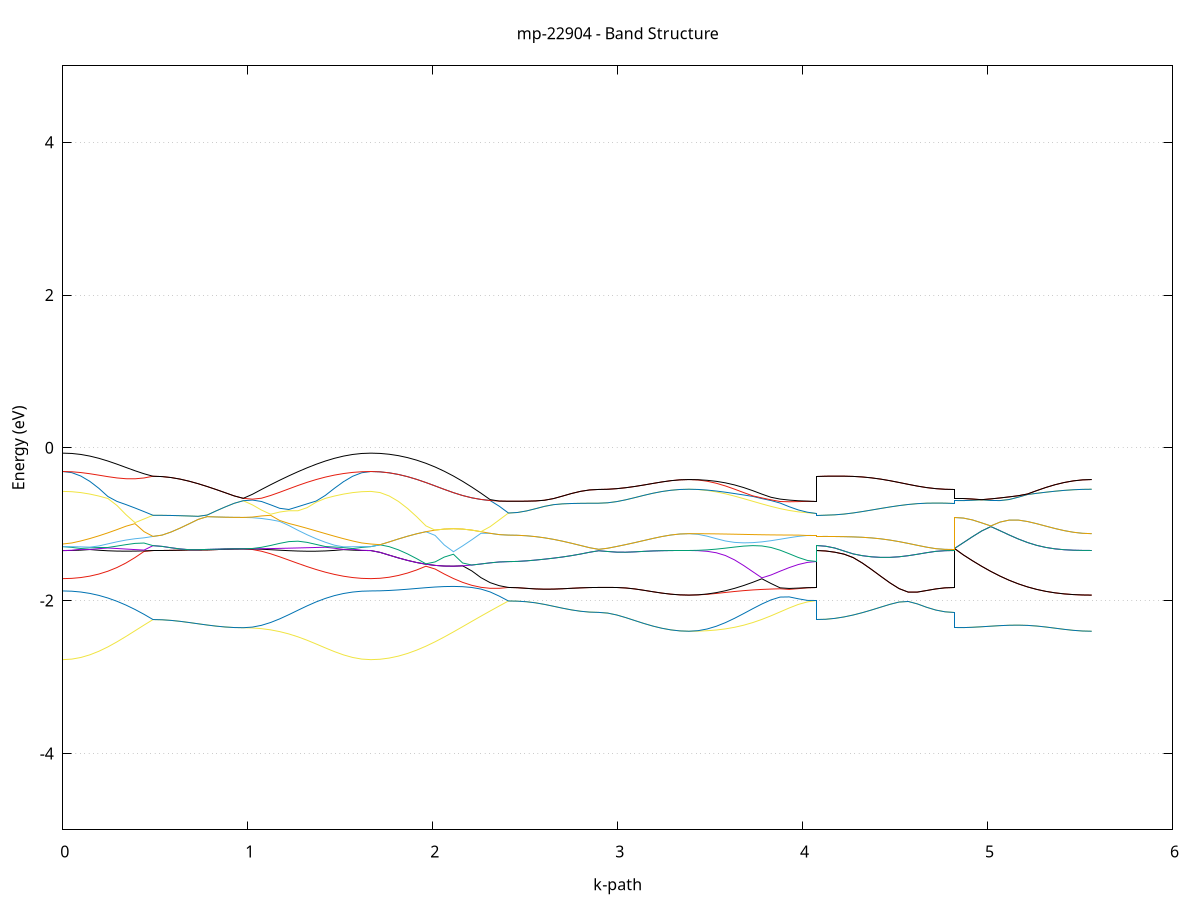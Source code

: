 set title 'mp-22904 - Band Structure'
set xlabel 'k-path'
set ylabel 'Energy (eV)'
set grid y
set yrange [-5:5]
set terminal png size 800,600
set output 'mp-22904_bands_gnuplot.png'
plot '-' using 1:2 with lines notitle, '-' using 1:2 with lines notitle, '-' using 1:2 with lines notitle, '-' using 1:2 with lines notitle, '-' using 1:2 with lines notitle, '-' using 1:2 with lines notitle, '-' using 1:2 with lines notitle, '-' using 1:2 with lines notitle, '-' using 1:2 with lines notitle, '-' using 1:2 with lines notitle, '-' using 1:2 with lines notitle, '-' using 1:2 with lines notitle, '-' using 1:2 with lines notitle, '-' using 1:2 with lines notitle, '-' using 1:2 with lines notitle, '-' using 1:2 with lines notitle, '-' using 1:2 with lines notitle, '-' using 1:2 with lines notitle, '-' using 1:2 with lines notitle, '-' using 1:2 with lines notitle, '-' using 1:2 with lines notitle, '-' using 1:2 with lines notitle, '-' using 1:2 with lines notitle, '-' using 1:2 with lines notitle, '-' using 1:2 with lines notitle, '-' using 1:2 with lines notitle, '-' using 1:2 with lines notitle, '-' using 1:2 with lines notitle, '-' using 1:2 with lines notitle, '-' using 1:2 with lines notitle, '-' using 1:2 with lines notitle, '-' using 1:2 with lines notitle, '-' using 1:2 with lines notitle, '-' using 1:2 with lines notitle, '-' using 1:2 with lines notitle, '-' using 1:2 with lines notitle, '-' using 1:2 with lines notitle, '-' using 1:2 with lines notitle, '-' using 1:2 with lines notitle, '-' using 1:2 with lines notitle, '-' using 1:2 with lines notitle, '-' using 1:2 with lines notitle, '-' using 1:2 with lines notitle, '-' using 1:2 with lines notitle, '-' using 1:2 with lines notitle, '-' using 1:2 with lines notitle, '-' using 1:2 with lines notitle, '-' using 1:2 with lines notitle, '-' using 1:2 with lines notitle, '-' using 1:2 with lines notitle, '-' using 1:2 with lines notitle, '-' using 1:2 with lines notitle, '-' using 1:2 with lines notitle, '-' using 1:2 with lines notitle, '-' using 1:2 with lines notitle, '-' using 1:2 with lines notitle, '-' using 1:2 with lines notitle, '-' using 1:2 with lines notitle, '-' using 1:2 with lines notitle, '-' using 1:2 with lines notitle, '-' using 1:2 with lines notitle, '-' using 1:2 with lines notitle, '-' using 1:2 with lines notitle, '-' using 1:2 with lines notitle
0.000000 -38.574852
0.048790 -38.574852
0.097580 -38.574852
0.146369 -38.574852
0.195159 -38.574752
0.243949 -38.574752
0.292739 -38.574652
0.341529 -38.574652
0.390319 -38.574552
0.439108 -38.574452
0.487898 -38.574352
0.487898 -38.574352
0.536688 -38.574352
0.585478 -38.574352
0.634268 -38.574352
0.683057 -38.574352
0.731847 -38.574352
0.780637 -38.574352
0.829427 -38.574352
0.878217 -38.574352
0.927007 -38.574352
0.975796 -38.574352
0.975796 -38.574352
1.025082 -38.574352
1.074367 -38.574352
1.123652 -38.574452
1.172937 -38.574452
1.222222 -38.574552
1.271507 -38.574552
1.320793 -38.574652
1.370078 -38.574652
1.419363 -38.574752
1.468648 -38.574752
1.517933 -38.574852
1.567218 -38.574852
1.616504 -38.574852
1.665789 -38.574852
1.665789 -38.574852
1.715381 -38.574852
1.764973 -38.574752
1.814566 -38.574652
1.864158 -38.574452
1.913751 -38.574252
1.963343 -38.574052
2.012936 -38.573752
2.062528 -38.573452
2.112120 -38.573252
2.161713 -38.572952
2.211305 -38.572752
2.260898 -38.572452
2.310490 -38.572352
2.360082 -38.572152
2.409675 -38.572152
2.409675 -38.572152
2.458465 -38.572152
2.507254 -38.572152
2.556044 -38.572152
2.604834 -38.572152
2.653624 -38.572152
2.702414 -38.572152
2.751204 -38.572152
2.799993 -38.572152
2.848783 -38.572152
2.897573 -38.572152
2.897573 -38.572152
2.946363 -38.572152
2.995153 -38.572152
3.043942 -38.572152
3.092732 -38.572152
3.141522 -38.572152
3.190312 -38.572152
3.239102 -38.572152
3.287892 -38.572152
3.336681 -38.572152
3.385471 -38.572152
3.385471 -38.572152
3.434756 -38.572152
3.484042 -38.572152
3.533327 -38.572152
3.582612 -38.572152
3.631897 -38.572152
3.681182 -38.572152
3.730467 -38.572152
3.779753 -38.572152
3.829038 -38.572152
3.878323 -38.572152
3.927608 -38.572152
3.976893 -38.572152
4.026178 -38.572152
4.075464 -38.572152
4.075464 -38.574352
4.125056 -38.574352
4.174648 -38.574252
4.224241 -38.574152
4.273833 -38.573952
4.323426 -38.573852
4.373018 -38.573552
4.422610 -38.573352
4.472203 -38.573152
4.521795 -38.572852
4.571388 -38.572652
4.620980 -38.572452
4.670572 -38.572352
4.720165 -38.572252
4.769757 -38.572152
4.819350 -38.572152
4.819350 -38.574352
4.868942 -38.574352
4.918534 -38.574252
4.968127 -38.574152
5.017719 -38.573952
5.067312 -38.573852
5.116904 -38.573552
5.166497 -38.573352
5.216089 -38.573152
5.265681 -38.572852
5.315274 -38.572652
5.364866 -38.572452
5.414459 -38.572352
5.464051 -38.572252
5.513643 -38.572152
5.563236 -38.572152
e
0.000000 -38.573852
0.048790 -38.573852
0.097580 -38.573852
0.146369 -38.573952
0.195159 -38.573952
0.243949 -38.574052
0.292739 -38.574052
0.341529 -38.574152
0.390319 -38.574252
0.439108 -38.574252
0.487898 -38.574352
0.487898 -38.574352
0.536688 -38.574352
0.585478 -38.574352
0.634268 -38.574352
0.683057 -38.574352
0.731847 -38.574352
0.780637 -38.574352
0.829427 -38.574352
0.878217 -38.574352
0.927007 -38.574352
0.975796 -38.574352
0.975796 -38.574352
1.025082 -38.574352
1.074367 -38.574352
1.123652 -38.574352
1.172937 -38.574252
1.222222 -38.574252
1.271507 -38.574152
1.320793 -38.574152
1.370078 -38.574052
1.419363 -38.573952
1.468648 -38.573952
1.517933 -38.573952
1.567218 -38.573852
1.616504 -38.573852
1.665789 -38.573852
1.665789 -38.573852
1.715381 -38.573852
1.764973 -38.573752
1.814566 -38.573652
1.864158 -38.573552
1.913751 -38.573352
1.963343 -38.573152
2.012936 -38.572952
2.062528 -38.572752
2.112120 -38.572552
2.161713 -38.572452
2.211305 -38.572252
2.260898 -38.572152
2.310490 -38.572152
2.360082 -38.572052
2.409675 -38.572152
2.409675 -38.572152
2.458465 -38.572152
2.507254 -38.572152
2.556044 -38.572152
2.604834 -38.572152
2.653624 -38.572152
2.702414 -38.572152
2.751204 -38.572152
2.799993 -38.572152
2.848783 -38.572152
2.897573 -38.572152
2.897573 -38.572152
2.946363 -38.572152
2.995153 -38.572152
3.043942 -38.572152
3.092732 -38.572152
3.141522 -38.572152
3.190312 -38.572152
3.239102 -38.572152
3.287892 -38.572152
3.336681 -38.572152
3.385471 -38.572052
3.385471 -38.572152
3.434756 -38.572152
3.484042 -38.572152
3.533327 -38.572152
3.582612 -38.572152
3.631897 -38.572152
3.681182 -38.572152
3.730467 -38.572152
3.779753 -38.572152
3.829038 -38.572152
3.878323 -38.572152
3.927608 -38.572152
3.976893 -38.572152
4.026178 -38.572152
4.075464 -38.572152
4.075464 -38.574352
4.125056 -38.574352
4.174648 -38.574252
4.224241 -38.574152
4.273833 -38.573952
4.323426 -38.573852
4.373018 -38.573552
4.422610 -38.573352
4.472203 -38.573152
4.521795 -38.572852
4.571388 -38.572652
4.620980 -38.572452
4.670572 -38.572352
4.720165 -38.572252
4.769757 -38.572152
4.819350 -38.572152
4.819350 -38.574352
4.868942 -38.574352
4.918534 -38.574252
4.968127 -38.574152
5.017719 -38.573952
5.067312 -38.573852
5.116904 -38.573552
5.166497 -38.573352
5.216089 -38.573152
5.265681 -38.572852
5.315274 -38.572652
5.364866 -38.572452
5.414459 -38.572352
5.464051 -38.572252
5.513643 -38.572152
5.563236 -38.572152
e
0.000000 -19.681152
0.048790 -19.680852
0.097580 -19.680252
0.146369 -19.679252
0.195159 -19.677852
0.243949 -19.676152
0.292739 -19.674252
0.341529 -19.672252
0.390319 -19.670352
0.439108 -19.668852
0.487898 -19.668152
0.487898 -19.668152
0.536688 -19.668752
0.585478 -19.670352
0.634268 -19.672552
0.683057 -19.674752
0.731847 -19.676852
0.780637 -19.678752
0.829427 -19.680352
0.878217 -19.681452
0.927007 -19.682252
0.975796 -19.682452
0.975796 -19.682452
1.025082 -19.682452
1.074367 -19.682352
1.123652 -19.682252
1.172937 -19.682152
1.222222 -19.682052
1.271507 -19.681952
1.320793 -19.681752
1.370078 -19.681652
1.419363 -19.681452
1.468648 -19.681352
1.517933 -19.681252
1.567218 -19.681152
1.616504 -19.681152
1.665789 -19.681152
1.665789 -19.681152
1.715381 -19.680852
1.764973 -19.679852
1.814566 -19.678452
1.864158 -19.676452
1.913751 -19.673952
1.963343 -19.671152
2.012936 -19.668052
2.062528 -19.664852
2.112120 -19.668052
2.161713 -19.675252
2.211305 -19.681652
2.260898 -19.686952
2.310490 -19.690752
2.360082 -19.693152
2.409675 -19.693752
2.409675 -19.693752
2.458465 -19.693952
2.507254 -19.694552
2.556044 -19.695552
2.604834 -19.696652
2.653624 -19.697852
2.702414 -19.698952
2.751204 -19.699952
2.799993 -19.700752
2.848783 -19.701252
2.897573 -19.701352
2.897573 -19.701352
2.946363 -19.701252
2.995153 -19.700752
3.043942 -19.699952
3.092732 -19.698952
3.141522 -19.697752
3.190312 -19.696552
3.239102 -19.695452
3.287892 -19.694552
3.336681 -19.693852
3.385471 -19.693652
3.385471 -19.693652
3.434756 -19.694152
3.484042 -19.695252
3.533327 -19.696852
3.582612 -19.698552
3.631897 -19.699952
3.681182 -19.700952
3.730467 -19.701252
3.779753 -19.700952
3.829038 -19.700052
3.878323 -19.698552
3.927608 -19.696952
3.976893 -19.695352
4.026178 -19.694152
4.075464 -19.693752
4.075464 -19.668152
4.125056 -19.667852
4.174648 -19.667052
4.224241 -19.665752
4.273833 -19.663952
4.323426 -19.661852
4.373018 -19.660252
4.422610 -19.664152
4.472203 -19.670152
4.521795 -19.676752
4.571388 -19.683352
4.620980 -19.689352
4.670572 -19.694352
4.720165 -19.698252
4.769757 -19.700552
4.819350 -19.701352
4.819350 -19.682452
4.868942 -19.682152
4.918534 -19.681252
4.968127 -19.679652
5.017719 -19.677652
5.067312 -19.675152
5.116904 -19.672252
5.166497 -19.669152
5.216089 -19.665852
5.265681 -19.666752
5.315274 -19.674252
5.364866 -19.680852
5.414459 -19.686252
5.464051 -19.690352
5.513643 -19.692852
5.563236 -19.693652
e
0.000000 -19.681152
0.048790 -19.680852
0.097580 -19.680252
0.146369 -19.679152
0.195159 -19.677652
0.243949 -19.675952
0.292739 -19.673952
0.341529 -19.671952
0.390319 -19.670052
0.439108 -19.668652
0.487898 -19.668152
0.487898 -19.668152
0.536688 -19.668752
0.585478 -19.670352
0.634268 -19.672552
0.683057 -19.674752
0.731847 -19.676852
0.780637 -19.678752
0.829427 -19.680352
0.878217 -19.681452
0.927007 -19.682252
0.975796 -19.682452
0.975796 -19.682452
1.025082 -19.681952
1.074367 -19.680552
1.123652 -19.678352
1.172937 -19.675552
1.222222 -19.672452
1.271507 -19.669652
1.320793 -19.668152
1.370078 -19.669052
1.419363 -19.671552
1.468648 -19.674452
1.517933 -19.677152
1.567218 -19.679352
1.616504 -19.680652
1.665789 -19.681152
1.665789 -19.681152
1.715381 -19.680852
1.764973 -19.679852
1.814566 -19.678452
1.864158 -19.676452
1.913751 -19.673952
1.963343 -19.671152
2.012936 -19.668052
2.062528 -19.664852
2.112120 -19.665652
2.161713 -19.673352
2.211305 -19.680152
2.260898 -19.685752
2.310490 -19.690052
2.360082 -19.692752
2.409675 -19.693752
2.409675 -19.693752
2.458465 -19.693952
2.507254 -19.694552
2.556044 -19.695552
2.604834 -19.696652
2.653624 -19.697852
2.702414 -19.698952
2.751204 -19.699952
2.799993 -19.700752
2.848783 -19.701252
2.897573 -19.701352
2.897573 -19.701352
2.946363 -19.701252
2.995153 -19.700752
3.043942 -19.699952
3.092732 -19.698952
3.141522 -19.697752
3.190312 -19.696552
3.239102 -19.695452
3.287892 -19.694552
3.336681 -19.693852
3.385471 -19.693652
3.385471 -19.693652
3.434756 -19.693652
3.484042 -19.693652
3.533327 -19.693752
3.582612 -19.693752
3.631897 -19.693852
3.681182 -19.693852
3.730467 -19.693852
3.779753 -19.693852
3.829038 -19.693852
3.878323 -19.693852
3.927608 -19.693852
3.976893 -19.693752
4.026178 -19.693752
4.075464 -19.693752
4.075464 -19.668152
4.125056 -19.667852
4.174648 -19.667052
4.224241 -19.665752
4.273833 -19.663952
4.323426 -19.661852
4.373018 -19.660252
4.422610 -19.664152
4.472203 -19.670152
4.521795 -19.676752
4.571388 -19.683352
4.620980 -19.689352
4.670572 -19.694352
4.720165 -19.698252
4.769757 -19.700552
4.819350 -19.701352
4.819350 -19.682452
4.868942 -19.682152
4.918534 -19.681252
4.968127 -19.679652
5.017719 -19.677652
5.067312 -19.675152
5.116904 -19.672252
5.166497 -19.669152
5.216089 -19.665852
5.265681 -19.666752
5.315274 -19.674252
5.364866 -19.680852
5.414459 -19.686252
5.464051 -19.690352
5.513643 -19.692852
5.563236 -19.693652
e
0.000000 -19.637952
0.048790 -19.638152
0.097580 -19.638852
0.146369 -19.640052
0.195159 -19.641552
0.243949 -19.643352
0.292739 -19.645452
0.341529 -19.647552
0.390319 -19.649452
0.439108 -19.650952
0.487898 -19.651452
0.487898 -19.651452
0.536688 -19.650752
0.585478 -19.649152
0.634268 -19.647052
0.683057 -19.644852
0.731847 -19.642652
0.780637 -19.640752
0.829427 -19.639152
0.878217 -19.638052
0.927007 -19.637352
0.975796 -19.637052
0.975796 -19.637052
1.025082 -19.637552
1.074367 -19.638952
1.123652 -19.641152
1.172937 -19.644052
1.222222 -19.647152
1.271507 -19.649952
1.320793 -19.651352
1.370078 -19.650452
1.419363 -19.647952
1.468648 -19.644852
1.517933 -19.642052
1.567218 -19.639852
1.616504 -19.638352
1.665789 -19.637952
1.665789 -19.637952
1.715381 -19.637852
1.764973 -19.637852
1.814566 -19.637752
1.864158 -19.637752
1.913751 -19.637652
1.963343 -19.644252
2.012936 -19.652152
2.062528 -19.660152
2.112120 -19.661552
2.161713 -19.658352
2.211305 -19.655352
2.260898 -19.652452
2.310490 -19.650052
2.360082 -19.648252
2.409675 -19.647452
2.409675 -19.647452
2.458465 -19.647252
2.507254 -19.646652
2.556044 -19.645752
2.604834 -19.644652
2.653624 -19.643552
2.702414 -19.642652
2.751204 -19.642252
2.799993 -19.642152
2.848783 -19.642152
2.897573 -19.642152
2.897573 -19.642152
2.946363 -19.642152
2.995153 -19.642152
3.043942 -19.642352
3.092732 -19.642752
3.141522 -19.643652
3.190312 -19.644752
3.239102 -19.645952
3.287892 -19.646852
3.336681 -19.647452
3.385471 -19.647752
3.385471 -19.647752
3.434756 -19.647752
3.484042 -19.647752
3.533327 -19.647652
3.582612 -19.647652
3.631897 -19.647652
3.681182 -19.647652
3.730467 -19.647552
3.779753 -19.647552
3.829038 -19.647552
3.878323 -19.647552
3.927608 -19.647452
3.976893 -19.647452
4.026178 -19.647452
4.075464 -19.647452
4.075464 -19.651452
4.125056 -19.651452
4.174648 -19.651852
4.224241 -19.652452
4.273833 -19.653552
4.323426 -19.655452
4.373018 -19.657852
4.422610 -19.656252
4.472203 -19.653552
4.521795 -19.650952
4.571388 -19.648452
4.620980 -19.646252
4.670572 -19.644452
4.720165 -19.643152
4.769757 -19.642352
4.819350 -19.642152
4.819350 -19.637052
4.868942 -19.637052
4.918534 -19.637052
4.968127 -19.637052
5.017719 -19.636952
5.067312 -19.636952
5.116904 -19.642352
5.166497 -19.650452
5.216089 -19.658752
5.265681 -19.662452
5.315274 -19.659152
5.364866 -19.655952
5.414459 -19.653052
5.464051 -19.650452
5.513643 -19.648552
5.563236 -19.647752
e
0.000000 -19.637952
0.048790 -19.638152
0.097580 -19.638852
0.146369 -19.639952
0.195159 -19.641352
0.243949 -19.643152
0.292739 -19.645152
0.341529 -19.647252
0.390319 -19.649252
0.439108 -19.650752
0.487898 -19.651452
0.487898 -19.651452
0.536688 -19.650752
0.585478 -19.649152
0.634268 -19.647052
0.683057 -19.644852
0.731847 -19.642652
0.780637 -19.640752
0.829427 -19.639152
0.878217 -19.638052
0.927007 -19.637352
0.975796 -19.637052
0.975796 -19.637052
1.025082 -19.637052
1.074367 -19.637152
1.123652 -19.637152
1.172937 -19.637252
1.222222 -19.637352
1.271507 -19.637452
1.320793 -19.637452
1.370078 -19.637552
1.419363 -19.637652
1.468648 -19.637752
1.517933 -19.637852
1.567218 -19.637852
1.616504 -19.637952
1.665789 -19.637952
1.665789 -19.637952
1.715381 -19.637852
1.764973 -19.637852
1.814566 -19.637752
1.864158 -19.637752
1.913751 -19.637652
1.963343 -19.640552
2.012936 -19.648952
2.062528 -19.657352
2.112120 -19.661552
2.161713 -19.658352
2.211305 -19.655352
2.260898 -19.652452
2.310490 -19.650052
2.360082 -19.648252
2.409675 -19.647452
2.409675 -19.647452
2.458465 -19.647252
2.507254 -19.646652
2.556044 -19.645752
2.604834 -19.644652
2.653624 -19.643552
2.702414 -19.642652
2.751204 -19.642252
2.799993 -19.642152
2.848783 -19.642152
2.897573 -19.642152
2.897573 -19.642152
2.946363 -19.642152
2.995153 -19.642152
3.043942 -19.642352
3.092732 -19.642752
3.141522 -19.643652
3.190312 -19.644752
3.239102 -19.645952
3.287892 -19.646852
3.336681 -19.647452
3.385471 -19.647752
3.385471 -19.647752
3.434756 -19.647252
3.484042 -19.646052
3.533327 -19.644352
3.582612 -19.642652
3.631897 -19.641952
3.681182 -19.641952
3.730467 -19.641952
3.779753 -19.641952
3.829038 -19.641952
3.878323 -19.642552
3.927608 -19.644252
3.976893 -19.645852
4.026178 -19.647052
4.075464 -19.647452
4.075464 -19.651452
4.125056 -19.651452
4.174648 -19.651852
4.224241 -19.652452
4.273833 -19.653552
4.323426 -19.655452
4.373018 -19.657852
4.422610 -19.656252
4.472203 -19.653552
4.521795 -19.650952
4.571388 -19.648452
4.620980 -19.646252
4.670572 -19.644452
4.720165 -19.643152
4.769757 -19.642352
4.819350 -19.642152
4.819350 -19.637052
4.868942 -19.637052
4.918534 -19.637052
4.968127 -19.637052
5.017719 -19.636952
5.067312 -19.636952
5.116904 -19.642352
5.166497 -19.650452
5.216089 -19.658752
5.265681 -19.662452
5.315274 -19.659152
5.364866 -19.655952
5.414459 -19.653052
5.464051 -19.650452
5.513643 -19.648552
5.563236 -19.647752
e
0.000000 -19.617252
0.048790 -19.617252
0.097580 -19.617152
0.146369 -19.617052
0.195159 -19.616852
0.243949 -19.616552
0.292739 -19.616252
0.341529 -19.615952
0.390319 -19.615552
0.439108 -19.615252
0.487898 -19.614852
0.487898 -19.614852
0.536688 -19.614852
0.585478 -19.614852
0.634268 -19.614852
0.683057 -19.614852
0.731847 -19.614852
0.780637 -19.614852
0.829427 -19.614852
0.878217 -19.614852
0.927007 -19.614852
0.975796 -19.614852
0.975796 -19.614852
1.025082 -19.614852
1.074367 -19.614952
1.123652 -19.615052
1.172937 -19.615252
1.222222 -19.615552
1.271507 -19.615752
1.320793 -19.616052
1.370078 -19.616352
1.419363 -19.616552
1.468648 -19.616852
1.517933 -19.617052
1.567218 -19.617152
1.616504 -19.617252
1.665789 -19.617252
1.665789 -19.617252
1.715381 -19.618152
1.764973 -19.620652
1.814566 -19.624752
1.864158 -19.630252
1.913751 -19.636852
1.963343 -19.637652
2.012936 -19.637752
2.062528 -19.637852
2.112120 -19.638052
2.161713 -19.638452
2.211305 -19.638952
2.260898 -19.639652
2.310490 -19.640552
2.360082 -19.641452
2.409675 -19.641852
2.409675 -19.641852
2.458465 -19.641852
2.507254 -19.641852
2.556044 -19.641852
2.604834 -19.641752
2.653624 -19.641752
2.702414 -19.641352
2.751204 -19.640752
2.799993 -19.640152
2.848783 -19.639652
2.897573 -19.639552
2.897573 -19.639552
2.946363 -19.639652
2.995153 -19.640152
3.043942 -19.640852
3.092732 -19.641452
3.141522 -19.641752
3.190312 -19.641852
3.239102 -19.641952
3.287892 -19.641952
3.336681 -19.641952
3.385471 -19.641952
3.385471 -19.641952
3.434756 -19.641952
3.484042 -19.641952
3.533327 -19.641952
3.582612 -19.641952
3.631897 -19.641852
3.681182 -19.641752
3.730467 -19.641752
3.779753 -19.641752
3.829038 -19.641752
3.878323 -19.641852
3.927608 -19.641852
3.976893 -19.641852
4.026178 -19.641852
4.075464 -19.641852
4.075464 -19.614852
4.125056 -19.615552
4.174648 -19.617752
4.224241 -19.621052
4.273833 -19.625252
4.323426 -19.629552
4.373018 -19.633352
4.422610 -19.636152
4.472203 -19.637852
4.521795 -19.638852
4.571388 -19.639352
4.620980 -19.639552
4.670572 -19.639652
4.720165 -19.639552
4.769757 -19.639552
4.819350 -19.639552
4.819350 -19.614852
4.868942 -19.615652
4.918534 -19.618252
4.968127 -19.622452
5.017719 -19.628052
5.067312 -19.634752
5.116904 -19.636952
5.166497 -19.637052
5.216089 -19.637252
5.265681 -19.637552
5.315274 -19.638052
5.364866 -19.638652
5.414459 -19.639552
5.464051 -19.640552
5.513643 -19.641452
5.563236 -19.641952
e
0.000000 -19.612352
0.048790 -19.612452
0.097580 -19.612452
0.146369 -19.612652
0.195159 -19.612852
0.243949 -19.613052
0.292739 -19.613352
0.341529 -19.613752
0.390319 -19.614052
0.439108 -19.614452
0.487898 -19.614852
0.487898 -19.614852
0.536688 -19.614852
0.585478 -19.614852
0.634268 -19.614852
0.683057 -19.614852
0.731847 -19.614852
0.780637 -19.614852
0.829427 -19.614852
0.878217 -19.614852
0.927007 -19.614852
0.975796 -19.614852
0.975796 -19.614852
1.025082 -19.614752
1.074367 -19.614652
1.123652 -19.614552
1.172937 -19.614352
1.222222 -19.614152
1.271507 -19.613852
1.320793 -19.613552
1.370078 -19.613352
1.419363 -19.613052
1.468648 -19.612852
1.517933 -19.612652
1.567218 -19.612452
1.616504 -19.612452
1.665789 -19.612352
1.665789 -19.612352
1.715381 -19.613252
1.764973 -19.615952
1.814566 -19.620252
1.864158 -19.625952
1.913751 -19.632852
1.963343 -19.637652
2.012936 -19.637752
2.062528 -19.637852
2.112120 -19.638052
2.161713 -19.638452
2.211305 -19.638952
2.260898 -19.639652
2.310490 -19.640552
2.360082 -19.641452
2.409675 -19.641852
2.409675 -19.641852
2.458465 -19.641852
2.507254 -19.641852
2.556044 -19.641852
2.604834 -19.641752
2.653624 -19.641752
2.702414 -19.641352
2.751204 -19.640752
2.799993 -19.640152
2.848783 -19.639652
2.897573 -19.639552
2.897573 -19.639552
2.946363 -19.639652
2.995153 -19.640152
3.043942 -19.640852
3.092732 -19.641452
3.141522 -19.641752
3.190312 -19.641852
3.239102 -19.641952
3.287892 -19.641952
3.336681 -19.641952
3.385471 -19.641952
3.385471 -19.641952
3.434756 -19.641952
3.484042 -19.641952
3.533327 -19.641952
3.582612 -19.641852
3.631897 -19.641152
3.681182 -19.640152
3.730467 -19.639852
3.779753 -19.640152
3.829038 -19.641052
3.878323 -19.641852
3.927608 -19.641852
3.976893 -19.641852
4.026178 -19.641852
4.075464 -19.641852
4.075464 -19.614852
4.125056 -19.615552
4.174648 -19.617752
4.224241 -19.621052
4.273833 -19.625252
4.323426 -19.629552
4.373018 -19.633352
4.422610 -19.636152
4.472203 -19.637852
4.521795 -19.638852
4.571388 -19.639352
4.620980 -19.639552
4.670572 -19.639652
4.720165 -19.639552
4.769757 -19.639552
4.819350 -19.639552
4.819350 -19.614852
4.868942 -19.615652
4.918534 -19.618252
4.968127 -19.622452
5.017719 -19.628052
5.067312 -19.634752
5.116904 -19.636952
5.166497 -19.637052
5.216089 -19.637252
5.265681 -19.637552
5.315274 -19.638052
5.364866 -19.638652
5.414459 -19.639552
5.464051 -19.640552
5.513643 -19.641452
5.563236 -19.641952
e
0.000000 -13.143652
0.048790 -13.141252
0.097580 -13.134152
0.146369 -13.122452
0.195159 -13.106452
0.243949 -13.086452
0.292739 -13.063052
0.341529 -13.036652
0.390319 -13.008052
0.439108 -12.977952
0.487898 -12.947152
0.487898 -12.947152
0.536688 -12.947352
0.585478 -12.947752
0.634268 -12.948352
0.683057 -12.949152
0.731847 -12.950052
0.780637 -12.950952
0.829427 -12.951652
0.878217 -12.952352
0.927007 -12.952752
0.975796 -12.952852
0.975796 -12.952852
1.025082 -12.955152
1.074367 -12.961852
1.123652 -12.972852
1.172937 -12.987552
1.222222 -13.005452
1.271507 -13.025452
1.320793 -13.046752
1.370078 -13.068252
1.419363 -13.088652
1.468648 -13.107052
1.517933 -13.122452
1.567218 -13.134052
1.616504 -13.141252
1.665789 -13.143652
1.665789 -13.143652
1.715381 -13.140852
1.764973 -13.132552
1.814566 -13.119052
1.864158 -13.100652
1.913751 -13.078052
1.963343 -13.051752
2.012936 -13.022652
2.062528 -12.991652
2.112120 -12.959452
2.161713 -12.927152
2.211305 -12.895552
2.260898 -12.865552
2.310490 -12.837852
2.360082 -12.813052
2.409675 -12.791752
2.409675 -12.791752
2.458465 -12.791952
2.507254 -12.792452
2.556044 -12.793352
2.604834 -12.794352
2.653624 -12.795352
2.702414 -12.796452
2.751204 -12.797352
2.799993 -12.798052
2.848783 -12.798552
2.897573 -12.798652
2.897573 -12.798652
2.946363 -12.798252
2.995153 -12.797052
3.043942 -12.795052
3.092732 -12.792452
3.141522 -12.789252
3.190312 -12.785652
3.239102 -12.781852
3.287892 -12.778252
3.336681 -12.775552
3.385471 -12.774452
3.385471 -12.774452
3.434756 -12.776352
3.484042 -12.780852
3.533327 -12.785952
3.582612 -12.790752
3.631897 -12.794852
3.681182 -12.797752
3.730467 -12.799552
3.779753 -12.800052
3.829038 -12.799452
3.878323 -12.798052
3.927608 -12.795952
3.976893 -12.793952
4.026178 -12.792352
4.075464 -12.791752
4.075464 -12.947152
4.125056 -12.945352
4.174648 -12.939752
4.224241 -12.930852
4.273833 -12.918852
4.323426 -12.904452
4.373018 -12.888352
4.422610 -12.871452
4.472203 -12.854552
4.521795 -12.838652
4.571388 -12.824852
4.620980 -12.813952
4.670572 -12.806252
4.720165 -12.801652
4.769757 -12.799352
4.819350 -12.798652
4.819350 -12.952852
4.868942 -12.950952
4.918534 -12.945152
4.968127 -12.935952
5.017719 -12.923552
5.067312 -12.908552
5.116904 -12.891552
5.166497 -12.873352
5.216089 -12.854752
5.265681 -12.836452
5.315274 -12.819352
5.364866 -12.804152
5.414459 -12.791652
5.464051 -12.782252
5.513643 -12.776452
5.563236 -12.774452
e
0.000000 -12.785452
0.048790 -12.786352
0.097580 -12.789452
0.146369 -12.795152
0.195159 -12.804652
0.243949 -12.818652
0.292739 -12.837452
0.341529 -12.860752
0.390319 -12.887552
0.439108 -12.916752
0.487898 -12.947152
0.487898 -12.947152
0.536688 -12.947352
0.585478 -12.947752
0.634268 -12.948352
0.683057 -12.949152
0.731847 -12.950052
0.780637 -12.950952
0.829427 -12.951652
0.878217 -12.952352
0.927007 -12.952752
0.975796 -12.952852
0.975796 -12.952852
1.025082 -12.950252
1.074367 -12.942752
1.123652 -12.930752
1.172937 -12.914752
1.222222 -12.895952
1.271507 -12.875352
1.320793 -12.854452
1.370078 -12.834752
1.419363 -12.817752
1.468648 -12.804552
1.517933 -12.795252
1.567218 -12.789452
1.616504 -12.786352
1.665789 -12.785452
1.665789 -12.785452
1.715381 -12.784452
1.764973 -12.781652
1.814566 -12.777152
1.864158 -12.771452
1.913751 -12.765052
1.963343 -12.758352
2.012936 -12.752152
2.062528 -12.747152
2.112120 -12.743852
2.161713 -12.743152
2.211305 -12.745352
2.260898 -12.751152
2.310490 -12.760652
2.360082 -12.774252
2.409675 -12.791752
2.409675 -12.791752
2.458465 -12.791952
2.507254 -12.792452
2.556044 -12.793352
2.604834 -12.794352
2.653624 -12.795352
2.702414 -12.796452
2.751204 -12.797352
2.799993 -12.798052
2.848783 -12.798552
2.897573 -12.798652
2.897573 -12.798652
2.946363 -12.798252
2.995153 -12.797052
3.043942 -12.795052
3.092732 -12.792452
3.141522 -12.789252
3.190312 -12.785652
3.239102 -12.781852
3.287892 -12.778252
3.336681 -12.775552
3.385471 -12.774452
3.385471 -12.774452
3.434756 -12.774652
3.484042 -12.775352
3.533327 -12.776352
3.582612 -12.777752
3.631897 -12.779352
3.681182 -12.781152
3.730467 -12.783152
3.779753 -12.785052
3.829038 -12.786852
3.878323 -12.788552
3.927608 -12.789852
3.976893 -12.790852
4.026178 -12.791552
4.075464 -12.791752
4.075464 -12.947152
4.125056 -12.945352
4.174648 -12.939752
4.224241 -12.930852
4.273833 -12.918852
4.323426 -12.904452
4.373018 -12.888352
4.422610 -12.871452
4.472203 -12.854552
4.521795 -12.838652
4.571388 -12.824852
4.620980 -12.813952
4.670572 -12.806252
4.720165 -12.801652
4.769757 -12.799352
4.819350 -12.798652
4.819350 -12.952852
4.868942 -12.950952
4.918534 -12.945152
4.968127 -12.935952
5.017719 -12.923552
5.067312 -12.908552
5.116904 -12.891552
5.166497 -12.873352
5.216089 -12.854752
5.265681 -12.836452
5.315274 -12.819352
5.364866 -12.804152
5.414459 -12.791652
5.464051 -12.782252
5.513643 -12.776452
5.563236 -12.774452
e
0.000000 -12.673252
0.048790 -12.674652
0.097580 -12.678652
0.146369 -12.684352
0.195159 -12.690452
0.243949 -12.695752
0.292739 -12.699252
0.341529 -12.700752
0.390319 -12.700652
0.439108 -12.699152
0.487898 -12.696752
0.487898 -12.696752
0.536688 -12.696552
0.585478 -12.696152
0.634268 -12.695452
0.683057 -12.694652
0.731847 -12.693652
0.780637 -12.692752
0.829427 -12.691852
0.878217 -12.691252
0.927007 -12.690852
0.975796 -12.690652
0.975796 -12.690652
1.025082 -12.691152
1.074367 -12.692652
1.123652 -12.694752
1.172937 -12.697152
1.222222 -12.699352
1.271507 -12.700952
1.320793 -12.701352
1.370078 -12.700152
1.419363 -12.696852
1.468648 -12.691652
1.517933 -12.685252
1.567218 -12.679152
1.616504 -12.674852
1.665789 -12.673252
1.665789 -12.673252
1.715381 -12.673952
1.764973 -12.675952
1.814566 -12.679152
1.864158 -12.683452
1.913751 -12.688652
1.963343 -12.694452
2.012936 -12.700752
2.062528 -12.707252
2.112120 -12.713552
2.161713 -12.719452
2.211305 -12.724652
2.260898 -12.729052
2.310490 -12.732252
2.360082 -12.734252
2.409675 -12.734952
2.409675 -12.734952
2.458465 -12.734752
2.507254 -12.734152
2.556044 -12.733352
2.604834 -12.732352
2.653624 -12.731252
2.702414 -12.730252
2.751204 -12.729252
2.799993 -12.728552
2.848783 -12.728152
2.897573 -12.727952
2.897573 -12.727952
2.946363 -12.728352
2.995153 -12.729352
3.043942 -12.731152
3.092732 -12.733452
3.141522 -12.736352
3.190312 -12.739652
3.239102 -12.743152
3.287892 -12.746452
3.336681 -12.749052
3.385471 -12.750052
3.385471 -12.750052
3.434756 -12.749952
3.484042 -12.749352
3.533327 -12.748452
3.582612 -12.747252
3.631897 -12.745852
3.681182 -12.744252
3.730467 -12.742552
3.779753 -12.740852
3.829038 -12.739252
3.878323 -12.737852
3.927608 -12.736552
3.976893 -12.735652
4.026178 -12.735152
4.075464 -12.734952
4.075464 -12.696752
4.125056 -12.697352
4.174648 -12.699152
4.224241 -12.702052
4.273833 -12.705852
4.323426 -12.710352
4.373018 -12.715252
4.422610 -12.720252
4.472203 -12.724952
4.521795 -12.728752
4.571388 -12.731352
4.620980 -12.732252
4.670572 -12.731652
4.720165 -12.730052
4.769757 -12.728552
4.819350 -12.727952
4.819350 -12.690652
4.868942 -12.691352
4.918534 -12.693252
4.968127 -12.696352
5.017719 -12.700452
5.067312 -12.705452
5.116904 -12.711052
5.166497 -12.717152
5.216089 -12.723352
5.265681 -12.729452
5.315274 -12.735152
5.364866 -12.740152
5.414459 -12.744352
5.464051 -12.747552
5.513643 -12.749452
5.563236 -12.750052
e
0.000000 -12.673252
0.048790 -12.673652
0.097580 -12.674552
0.146369 -12.676152
0.195159 -12.678352
0.243949 -12.680952
0.292739 -12.683952
0.341529 -12.687152
0.390319 -12.690552
0.439108 -12.693752
0.487898 -12.696752
0.487898 -12.696752
0.536688 -12.696552
0.585478 -12.696152
0.634268 -12.695452
0.683057 -12.694652
0.731847 -12.693652
0.780637 -12.692752
0.829427 -12.691852
0.878217 -12.691252
0.927007 -12.690852
0.975796 -12.690652
0.975796 -12.690652
1.025082 -12.690452
1.074367 -12.689852
1.123652 -12.688752
1.172937 -12.687452
1.222222 -12.685752
1.271507 -12.683952
1.320793 -12.681952
1.370078 -12.680052
1.419363 -12.678252
1.468648 -12.676552
1.517933 -12.675152
1.567218 -12.674152
1.616504 -12.673452
1.665789 -12.673252
1.665789 -12.673252
1.715381 -12.673952
1.764973 -12.675952
1.814566 -12.679152
1.864158 -12.683452
1.913751 -12.688652
1.963343 -12.694452
2.012936 -12.700752
2.062528 -12.707252
2.112120 -12.713552
2.161713 -12.719452
2.211305 -12.724652
2.260898 -12.729052
2.310490 -12.732252
2.360082 -12.734252
2.409675 -12.734952
2.409675 -12.734952
2.458465 -12.734752
2.507254 -12.734152
2.556044 -12.733352
2.604834 -12.732352
2.653624 -12.731252
2.702414 -12.730252
2.751204 -12.729252
2.799993 -12.728552
2.848783 -12.728152
2.897573 -12.727952
2.897573 -12.727952
2.946363 -12.728352
2.995153 -12.729352
3.043942 -12.731152
3.092732 -12.733452
3.141522 -12.736352
3.190312 -12.739652
3.239102 -12.743152
3.287892 -12.746452
3.336681 -12.749052
3.385471 -12.750052
3.385471 -12.750052
3.434756 -12.748252
3.484042 -12.744052
3.533327 -12.739252
3.582612 -12.734752
3.631897 -12.731152
3.681182 -12.728552
3.730467 -12.727052
3.779753 -12.726652
3.829038 -12.727352
3.878323 -12.728852
3.927608 -12.730852
3.976893 -12.732852
4.026178 -12.734352
4.075464 -12.734952
4.075464 -12.696752
4.125056 -12.697352
4.174648 -12.699152
4.224241 -12.702052
4.273833 -12.705852
4.323426 -12.710352
4.373018 -12.715252
4.422610 -12.720252
4.472203 -12.724952
4.521795 -12.728752
4.571388 -12.731352
4.620980 -12.732252
4.670572 -12.731652
4.720165 -12.730052
4.769757 -12.728552
4.819350 -12.727952
4.819350 -12.690652
4.868942 -12.691352
4.918534 -12.693252
4.968127 -12.696352
5.017719 -12.700452
5.067312 -12.705452
5.116904 -12.711052
5.166497 -12.717152
5.216089 -12.723352
5.265681 -12.729452
5.315274 -12.735152
5.364866 -12.740152
5.414459 -12.744352
5.464051 -12.747552
5.513643 -12.749452
5.563236 -12.750052
e
0.000000 -2.772952
0.048790 -2.765752
0.097580 -2.744452
0.146369 -2.709752
0.195159 -2.663052
0.243949 -2.605852
0.292739 -2.540452
0.341529 -2.469352
0.390319 -2.395252
0.439108 -2.320752
0.487898 -2.248152
0.487898 -2.248152
0.536688 -2.250952
0.585478 -2.259052
0.634268 -2.271352
0.683057 -2.286752
0.731847 -2.303352
0.780637 -2.319652
0.829427 -2.334052
0.878217 -2.345352
0.927007 -2.352452
0.975796 -2.354852
0.975796 -2.354852
1.025082 -2.357952
1.074367 -2.367152
1.123652 -2.382952
1.172937 -2.405952
1.222222 -2.436352
1.271507 -2.474252
1.320793 -2.518752
1.370078 -2.567952
1.419363 -2.618852
1.468648 -2.667752
1.517933 -2.710752
1.567218 -2.744352
1.616504 -2.765652
1.665789 -2.772952
1.665789 -2.772952
1.715381 -2.767752
1.764973 -2.752152
1.814566 -2.726652
1.864158 -2.691652
1.913751 -2.647952
1.963343 -2.596752
2.012936 -2.539052
2.062528 -2.476252
2.112120 -2.409852
2.161713 -2.341452
2.211305 -2.272352
2.260898 -2.203752
2.310490 -2.136352
2.360082 -2.070152
2.409675 -2.004852
2.409675 -2.004852
2.458465 -2.007252
2.507254 -2.014952
2.556044 -2.029152
2.604834 -2.049752
2.653624 -2.074352
2.702414 -2.099452
2.751204 -2.121952
2.799993 -2.139452
2.848783 -2.150552
2.897573 -2.154352
2.897573 -2.154352
2.946363 -2.163452
2.995153 -2.188152
3.043942 -2.222652
3.092732 -2.261052
3.141522 -2.298952
3.190312 -2.333352
3.239102 -2.361952
3.287892 -2.383352
3.336681 -2.396552
3.385471 -2.401052
3.385471 -2.401052
3.434756 -2.399452
3.484042 -2.394252
3.533327 -2.384852
3.582612 -2.370252
3.631897 -2.349552
3.681182 -2.322152
3.730467 -2.287652
3.779753 -2.246352
3.829038 -2.199152
3.878323 -2.148152
3.927608 -2.096552
3.976893 -2.050152
4.026178 -2.016952
4.075464 -2.004852
4.075464 -2.248152
4.125056 -2.244252
4.174648 -2.232652
4.224241 -2.213752
4.273833 -2.188352
4.323426 -2.157552
4.373018 -2.122652
4.422610 -2.085552
4.472203 -2.048952
4.521795 -2.018652
4.571388 -2.011452
4.620980 -2.043552
4.670572 -2.087452
4.720165 -2.123552
4.769757 -2.146552
4.819350 -2.154352
4.819350 -2.354852
4.868942 -2.353352
4.918534 -2.348952
4.968127 -2.342452
5.017719 -2.334852
5.067312 -2.327752
5.116904 -2.322652
5.166497 -2.321152
5.216089 -2.324452
5.265681 -2.332852
5.315274 -2.345552
5.364866 -2.360752
5.414459 -2.376152
5.464051 -2.389252
5.513643 -2.397952
5.563236 -2.401052
e
0.000000 -1.873452
0.048790 -1.876952
0.097580 -1.887552
0.146369 -1.905752
0.195159 -1.931852
0.243949 -1.966152
0.292739 -2.008552
0.341529 -2.058652
0.390319 -2.115852
0.439108 -2.179352
0.487898 -2.248152
0.487898 -2.248152
0.536688 -2.250952
0.585478 -2.259052
0.634268 -2.271352
0.683057 -2.286752
0.731847 -2.303352
0.780637 -2.319652
0.829427 -2.334052
0.878217 -2.345352
0.927007 -2.352452
0.975796 -2.354852
0.975796 -2.354852
1.025082 -2.346852
1.074367 -2.323552
1.123652 -2.286652
1.172937 -2.238952
1.222222 -2.184052
1.271507 -2.126152
1.320793 -2.069252
1.370078 -2.016752
1.419363 -1.971452
1.468648 -1.934652
1.517933 -1.906952
1.567218 -1.887952
1.616504 -1.876952
1.665789 -1.873452
1.665789 -1.873452
1.715381 -1.871852
1.764973 -1.867252
1.814566 -1.860052
1.864158 -1.851052
1.913751 -1.840952
1.963343 -1.830952
2.012936 -1.822252
2.062528 -1.816252
2.112120 -1.814252
2.161713 -1.817552
2.211305 -1.828152
2.260898 -1.849152
2.310490 -1.886452
2.360082 -1.941552
2.409675 -2.004852
2.409675 -2.004852
2.458465 -2.007252
2.507254 -2.014952
2.556044 -2.029152
2.604834 -2.049752
2.653624 -2.074352
2.702414 -2.099452
2.751204 -2.121952
2.799993 -2.139452
2.848783 -2.150552
2.897573 -2.154352
2.897573 -2.154352
2.946363 -2.163452
2.995153 -2.188152
3.043942 -2.222652
3.092732 -2.261052
3.141522 -2.298952
3.190312 -2.333352
3.239102 -2.361952
3.287892 -2.383352
3.336681 -2.396552
3.385471 -2.401052
3.385471 -2.401052
3.434756 -2.393552
3.484042 -2.371452
3.533327 -2.335752
3.582612 -2.288452
3.631897 -2.232052
3.681182 -2.169952
3.730467 -2.105952
3.779753 -2.044552
3.829038 -1.991052
3.878323 -1.953852
3.927608 -1.951552
3.976893 -1.976252
4.026178 -1.997252
4.075464 -2.004852
4.075464 -2.248152
4.125056 -2.244252
4.174648 -2.232652
4.224241 -2.213752
4.273833 -2.188352
4.323426 -2.157552
4.373018 -2.122652
4.422610 -2.085552
4.472203 -2.048952
4.521795 -2.018652
4.571388 -2.011452
4.620980 -2.043552
4.670572 -2.087452
4.720165 -2.123552
4.769757 -2.146552
4.819350 -2.154352
4.819350 -2.354852
4.868942 -2.353352
4.918534 -2.348952
4.968127 -2.342452
5.017719 -2.334852
5.067312 -2.327752
5.116904 -2.322652
5.166497 -2.321152
5.216089 -2.324452
5.265681 -2.332852
5.315274 -2.345552
5.364866 -2.360752
5.414459 -2.376152
5.464051 -2.389252
5.513643 -2.397952
5.563236 -2.401052
e
0.000000 -1.712352
0.048790 -1.708852
0.097580 -1.698052
0.146369 -1.679452
0.195159 -1.652152
0.243949 -1.615052
0.292739 -1.567152
0.341529 -1.507652
0.390319 -1.436752
0.439108 -1.356752
0.487898 -1.344552
0.487898 -1.344552
0.536688 -1.343952
0.585478 -1.342452
0.634268 -1.340052
0.683057 -1.336952
0.731847 -1.337052
0.780637 -1.336152
0.829427 -1.332452
0.878217 -1.327852
0.927007 -1.324252
0.975796 -1.322852
0.975796 -1.322852
1.025082 -1.330952
1.074367 -1.353552
1.123652 -1.386952
1.172937 -1.426852
1.222222 -1.469752
1.271507 -1.512952
1.320793 -1.554652
1.370078 -1.593252
1.419363 -1.627752
1.468648 -1.657152
1.517933 -1.680852
1.567218 -1.698252
1.616504 -1.708852
1.665789 -1.712352
1.665789 -1.712352
1.715381 -1.707752
1.764973 -1.693852
1.814566 -1.670852
1.864158 -1.639052
1.913751 -1.598552
1.963343 -1.549852
2.012936 -1.586552
2.062528 -1.651852
2.112120 -1.710952
2.161713 -1.761052
2.211305 -1.799852
2.260898 -1.826052
2.310490 -1.838952
2.360082 -1.839252
2.409675 -1.827852
2.409675 -1.827852
2.458465 -1.831252
2.507254 -1.839352
2.556044 -1.847052
2.604834 -1.850652
2.653624 -1.849452
2.702414 -1.844852
2.751204 -1.838752
2.799993 -1.833152
2.848783 -1.829252
2.897573 -1.827852
2.897573 -1.827852
2.946363 -1.827352
2.995153 -1.828352
3.043942 -1.834552
3.092732 -1.847252
3.141522 -1.864752
3.190312 -1.883852
3.239102 -1.901652
3.287892 -1.915852
3.336681 -1.924852
3.385471 -1.928052
3.385471 -1.928052
3.434756 -1.925252
3.484042 -1.917652
3.533327 -1.906352
3.582612 -1.893452
3.631897 -1.880752
3.681182 -1.869552
3.730467 -1.860452
3.779753 -1.853752
3.829038 -1.848852
3.878323 -1.844952
3.927608 -1.853352
3.976893 -1.843352
4.026178 -1.832052
4.075464 -1.827852
4.075464 -1.344552
4.125056 -1.350452
4.174648 -1.366552
4.224241 -1.391952
4.273833 -1.437252
4.323426 -1.508852
4.373018 -1.593052
4.422610 -1.681452
4.472203 -1.767552
4.521795 -1.842952
4.571388 -1.889052
4.620980 -1.888352
4.670572 -1.867852
4.720165 -1.847252
4.769757 -1.832952
4.819350 -1.827852
4.819350 -1.322852
4.868942 -1.401452
4.918534 -1.478052
4.968127 -1.550652
5.017719 -1.617952
5.067312 -1.679152
5.116904 -1.733652
5.166497 -1.780852
5.216089 -1.820652
5.265681 -1.853252
5.315274 -1.878952
5.364866 -1.898352
5.414459 -1.912152
5.464051 -1.921252
5.513643 -1.926352
5.563236 -1.928052
e
0.000000 -1.345152
0.048790 -1.343752
0.097580 -1.339252
0.146369 -1.331452
0.195159 -1.340852
0.243949 -1.347752
0.292739 -1.351752
0.341529 -1.353052
0.390319 -1.352052
0.439108 -1.349152
0.487898 -1.344552
0.487898 -1.344552
0.536688 -1.343952
0.585478 -1.342452
0.634268 -1.340052
0.683057 -1.336952
0.731847 -1.337052
0.780637 -1.336152
0.829427 -1.332452
0.878217 -1.327852
0.927007 -1.324252
0.975796 -1.322852
0.975796 -1.322852
1.025082 -1.323252
1.074367 -1.327452
1.123652 -1.333552
1.172937 -1.340252
1.222222 -1.346352
1.271507 -1.351052
1.320793 -1.353552
1.370078 -1.353252
1.419363 -1.349752
1.468648 -1.342952
1.517933 -1.332752
1.567218 -1.339052
1.616504 -1.343752
1.665789 -1.345152
1.665789 -1.345152
1.715381 -1.368352
1.764973 -1.405152
1.814566 -1.441152
1.864158 -1.473752
1.913751 -1.501552
1.963343 -1.523552
2.012936 -1.539052
2.062528 -1.547652
2.112120 -1.549352
2.161713 -1.544652
2.211305 -1.611152
2.260898 -1.699352
2.310490 -1.764752
2.360082 -1.804852
2.409675 -1.827852
2.409675 -1.827852
2.458465 -1.831252
2.507254 -1.839352
2.556044 -1.847052
2.604834 -1.850652
2.653624 -1.849452
2.702414 -1.844852
2.751204 -1.838752
2.799993 -1.833152
2.848783 -1.829252
2.897573 -1.827852
2.897573 -1.827852
2.946363 -1.827352
2.995153 -1.828352
3.043942 -1.834552
3.092732 -1.847252
3.141522 -1.864752
3.190312 -1.883852
3.239102 -1.901652
3.287892 -1.915852
3.336681 -1.924852
3.385471 -1.928052
3.385471 -1.928052
3.434756 -1.924352
3.484042 -1.913552
3.533327 -1.895652
3.582612 -1.870952
3.631897 -1.839752
3.681182 -1.802652
3.730467 -1.760352
3.779753 -1.713952
3.829038 -1.775852
3.878323 -1.832852
3.927608 -1.840952
3.976893 -1.836152
4.026178 -1.830652
4.075464 -1.827852
4.075464 -1.344552
4.125056 -1.350452
4.174648 -1.366552
4.224241 -1.391952
4.273833 -1.437252
4.323426 -1.508852
4.373018 -1.593052
4.422610 -1.681452
4.472203 -1.767552
4.521795 -1.842952
4.571388 -1.889052
4.620980 -1.888352
4.670572 -1.867852
4.720165 -1.847252
4.769757 -1.832952
4.819350 -1.827852
4.819350 -1.322852
4.868942 -1.401452
4.918534 -1.478052
4.968127 -1.550652
5.017719 -1.617952
5.067312 -1.679152
5.116904 -1.733652
5.166497 -1.780852
5.216089 -1.820652
5.265681 -1.853252
5.315274 -1.878952
5.364866 -1.898352
5.414459 -1.912152
5.464051 -1.921252
5.513643 -1.926352
5.563236 -1.928052
e
0.000000 -1.345152
0.048790 -1.340852
0.097580 -1.328352
0.146369 -1.330952
0.195159 -1.319752
0.243949 -1.311252
0.292739 -1.317952
0.341529 -1.325052
0.390319 -1.332052
0.439108 -1.338752
0.487898 -1.280652
0.487898 -1.280652
0.536688 -1.290152
0.585478 -1.308152
0.634268 -1.323552
0.683057 -1.333252
0.731847 -1.333452
0.780637 -1.329852
0.829427 -1.326652
0.878217 -1.323952
0.927007 -1.322252
0.975796 -1.321652
0.975796 -1.321652
1.025082 -1.321352
1.074367 -1.320252
1.123652 -1.318552
1.172937 -1.316352
1.222222 -1.313652
1.271507 -1.310652
1.320793 -1.307552
1.370078 -1.304352
1.419363 -1.301352
1.468648 -1.314352
1.517933 -1.329752
1.567218 -1.327252
1.616504 -1.340652
1.665789 -1.345152
1.665789 -1.345152
1.715381 -1.368352
1.764973 -1.405152
1.814566 -1.441152
1.864158 -1.473752
1.913751 -1.501552
1.963343 -1.523552
2.012936 -1.539052
2.062528 -1.547652
2.112120 -1.549352
2.161713 -1.544652
2.211305 -1.534352
2.260898 -1.520452
2.310490 -1.505752
2.360082 -1.494152
2.409675 -1.489652
2.409675 -1.489652
2.458465 -1.486952
2.507254 -1.479652
2.556044 -1.469452
2.604834 -1.457552
2.653624 -1.444152
2.702414 -1.428852
2.751204 -1.410952
2.799993 -1.390152
2.848783 -1.366652
2.897573 -1.347352
2.897573 -1.347352
2.946363 -1.357152
2.995153 -1.365552
3.043942 -1.366552
3.092732 -1.361752
3.141522 -1.355352
3.190312 -1.349952
3.239102 -1.346552
3.287892 -1.344752
3.336681 -1.343952
3.385471 -1.343852
3.385471 -1.343852
3.434756 -1.346252
3.484042 -1.354752
3.533327 -1.373552
3.582612 -1.409652
3.631897 -1.466852
3.681182 -1.540352
3.730467 -1.621352
3.779753 -1.702152
3.829038 -1.664752
3.878323 -1.615052
3.927608 -1.567852
3.976893 -1.527552
4.026178 -1.499752
4.075464 -1.489652
4.075464 -1.280652
4.125056 -1.288252
4.174648 -1.311952
4.224241 -1.350752
4.273833 -1.388752
4.323426 -1.412152
4.373018 -1.426852
4.422610 -1.434252
4.472203 -1.433952
4.521795 -1.426252
4.571388 -1.412052
4.620980 -1.393252
4.670572 -1.372852
4.720165 -1.355152
4.769757 -1.346752
4.819350 -1.347352
4.819350 -1.321652
4.868942 -1.242152
4.918534 -1.163352
4.968127 -1.088652
5.017719 -1.030752
5.067312 -1.085152
5.116904 -1.140852
5.166497 -1.193552
5.216089 -1.239552
5.265681 -1.276652
5.315274 -1.304052
5.364866 -1.322652
5.414459 -1.333952
5.464051 -1.340152
5.513643 -1.342952
5.563236 -1.343852
e
0.000000 -1.293252
0.048790 -1.303052
0.097580 -1.318052
0.146369 -1.308852
0.195159 -1.305152
0.243949 -1.304552
0.292739 -1.286452
0.341529 -1.267352
0.390319 -1.251052
0.439108 -1.246452
0.487898 -1.280652
0.487898 -1.280652
0.536688 -1.290152
0.585478 -1.308052
0.634268 -1.323552
0.683057 -1.333252
0.731847 -1.333452
0.780637 -1.329852
0.829427 -1.326652
0.878217 -1.323952
0.927007 -1.322252
0.975796 -1.321652
0.975796 -1.321652
1.025082 -1.317552
1.074367 -1.302052
1.123652 -1.278252
1.172937 -1.250552
1.222222 -1.227752
1.271507 -1.222152
1.320793 -1.237552
1.370078 -1.264552
1.419363 -1.292052
1.468648 -1.298652
1.517933 -1.305152
1.567218 -1.319152
1.616504 -1.303552
1.665789 -1.293252
1.665789 -1.293252
1.715381 -1.269552
1.764973 -1.293952
1.814566 -1.335252
1.864158 -1.388852
1.913751 -1.451252
1.963343 -1.518452
2.012936 -1.493552
2.062528 -1.430052
2.112120 -1.393052
2.161713 -1.507552
2.211305 -1.534352
2.260898 -1.520452
2.310490 -1.505752
2.360082 -1.494152
2.409675 -1.489652
2.409675 -1.489652
2.458465 -1.486952
2.507254 -1.479652
2.556044 -1.469452
2.604834 -1.457552
2.653624 -1.444152
2.702414 -1.428852
2.751204 -1.410952
2.799993 -1.390152
2.848783 -1.366652
2.897573 -1.347352
2.897573 -1.347352
2.946363 -1.357152
2.995153 -1.365552
3.043942 -1.366552
3.092732 -1.361752
3.141522 -1.355352
3.190312 -1.349952
3.239102 -1.346552
3.287892 -1.344752
3.336681 -1.343952
3.385471 -1.343852
3.385471 -1.343852
3.434756 -1.341752
3.484042 -1.335852
3.533327 -1.326052
3.582612 -1.313352
3.631897 -1.299252
3.681182 -1.286652
3.730467 -1.280052
3.779753 -1.284552
3.829038 -1.304352
3.878323 -1.339952
3.927608 -1.386552
3.976893 -1.435452
4.026178 -1.474352
4.075464 -1.489652
4.075464 -1.280652
4.125056 -1.288252
4.174648 -1.311952
4.224241 -1.350752
4.273833 -1.388752
4.323426 -1.412152
4.373018 -1.426852
4.422610 -1.434252
4.472203 -1.433952
4.521795 -1.426252
4.571388 -1.412052
4.620980 -1.393252
4.670572 -1.372852
4.720165 -1.355152
4.769757 -1.346752
4.819350 -1.347352
4.819350 -1.321652
4.868942 -1.242152
4.918534 -1.163352
4.968127 -1.088652
5.017719 -1.030752
5.067312 -1.085152
5.116904 -1.140852
5.166497 -1.193552
5.216089 -1.239552
5.265681 -1.276652
5.315274 -1.304052
5.364866 -1.322652
5.414459 -1.333952
5.464051 -1.340152
5.513643 -1.342952
5.563236 -1.343852
e
0.000000 -1.293252
0.048790 -1.294052
0.097580 -1.296352
0.146369 -1.300152
0.195159 -1.284252
0.243949 -1.257152
0.292739 -1.230452
0.341529 -1.207352
0.390319 -1.190152
0.439108 -1.178352
0.487898 -1.159852
0.487898 -1.159852
0.536688 -1.142652
0.585478 -1.102052
0.634268 -1.050752
0.683057 -0.994652
0.731847 -0.936952
0.780637 -0.900952
0.829427 -0.904952
0.878217 -0.908252
0.927007 -0.910252
0.975796 -0.911052
0.975796 -0.911052
1.025082 -0.914452
1.074367 -0.924652
1.123652 -0.941152
1.172937 -0.963252
1.222222 -1.017052
1.271507 -1.079552
1.320793 -1.137552
1.370078 -1.190052
1.419363 -1.235952
1.468648 -1.274552
1.517933 -1.296352
1.567218 -1.294652
1.616504 -1.293652
1.665789 -1.293252
1.665789 -1.293252
1.715381 -1.269552
1.764973 -1.231552
1.814566 -1.193152
1.864158 -1.157252
1.913751 -1.125152
1.963343 -1.098052
2.012936 -1.146352
2.062528 -1.271452
2.112120 -1.360052
2.161713 -1.284352
2.211305 -1.203752
2.260898 -1.119352
2.310490 -1.119152
2.360082 -1.136152
2.409675 -1.142552
2.409675 -1.142552
2.458465 -1.144752
2.507254 -1.151352
2.556044 -1.162452
2.604834 -1.178152
2.653624 -1.198252
2.702414 -1.222352
2.751204 -1.249552
2.799993 -1.278552
2.848783 -1.307552
2.897573 -1.328852
2.897573 -1.328852
2.946363 -1.314252
2.995153 -1.291252
3.043942 -1.266652
3.092732 -1.240852
3.141522 -1.213652
3.190312 -1.186452
3.239102 -1.161352
3.287892 -1.141152
3.336681 -1.128052
3.385471 -1.123652
3.385471 -1.123652
3.434756 -1.132352
3.484042 -1.156552
3.533327 -1.189252
3.582612 -1.219352
3.631897 -1.237852
3.681182 -1.244052
3.730467 -1.241152
3.779753 -1.231152
3.829038 -1.215852
3.878323 -1.196952
3.927608 -1.176952
3.976893 -1.159252
4.026178 -1.146952
4.075464 -1.142552
4.075464 -1.159852
4.125056 -1.160152
4.174648 -1.161152
4.224241 -1.162952
4.273833 -1.165952
4.323426 -1.171152
4.373018 -1.179352
4.422610 -1.191352
4.472203 -1.207652
4.521795 -1.227952
4.571388 -1.251452
4.620980 -1.276352
4.670572 -1.300352
4.720165 -1.319952
4.769757 -1.329252
4.819350 -1.328852
4.819350 -0.911052
4.868942 -0.919452
4.918534 -0.943952
4.968127 -0.982252
5.017719 -1.022652
5.067312 -0.972252
5.116904 -0.946052
5.166497 -0.945952
5.216089 -0.964652
5.265681 -0.993052
5.315274 -1.024952
5.364866 -1.056252
5.414459 -1.083752
5.464051 -1.105252
5.513643 -1.118952
5.563236 -1.123652
e
0.000000 -1.259052
0.048790 -1.245452
0.097580 -1.219152
0.146369 -1.187552
0.195159 -1.151952
0.243949 -1.112852
0.292739 -1.070752
0.341529 -1.026152
0.390319 -0.992652
0.439108 -1.096952
0.487898 -1.159852
0.487898 -1.159852
0.536688 -1.142652
0.585478 -1.102052
0.634268 -1.050752
0.683057 -0.994652
0.731847 -0.936952
0.780637 -0.900952
0.829427 -0.904952
0.878217 -0.908252
0.927007 -0.910252
0.975796 -0.911052
0.975796 -0.911052
1.025082 -0.906052
1.074367 -0.891852
1.123652 -0.883352
1.172937 -0.951252
1.222222 -0.990052
1.271507 -1.020452
1.320793 -1.053452
1.370078 -1.087952
1.419363 -1.122652
1.468648 -1.156852
1.517933 -1.189452
1.567218 -1.219552
1.616504 -1.245352
1.665789 -1.259052
1.665789 -1.259052
1.715381 -1.267952
1.764973 -1.231552
1.814566 -1.193152
1.864158 -1.157252
1.913751 -1.125152
1.963343 -1.098052
2.012936 -1.077052
2.062528 -1.063652
2.112120 -1.058852
2.161713 -1.063552
2.211305 -1.077252
2.260898 -1.097452
2.310490 -1.119152
2.360082 -1.136152
2.409675 -1.142552
2.409675 -1.142552
2.458465 -1.144752
2.507254 -1.151352
2.556044 -1.162452
2.604834 -1.178152
2.653624 -1.198252
2.702414 -1.222352
2.751204 -1.249552
2.799993 -1.278552
2.848783 -1.307552
2.897573 -1.328852
2.897573 -1.328852
2.946363 -1.314252
2.995153 -1.291252
3.043942 -1.266652
3.092732 -1.240852
3.141522 -1.213652
3.190312 -1.186452
3.239102 -1.161352
3.287892 -1.141152
3.336681 -1.128052
3.385471 -1.123652
3.385471 -1.123652
3.434756 -1.123952
3.484042 -1.124952
3.533327 -1.126552
3.582612 -1.128552
3.631897 -1.130852
3.681182 -1.133352
3.730467 -1.135752
3.779753 -1.137852
3.829038 -1.139652
3.878323 -1.140952
3.927608 -1.141852
3.976893 -1.142352
4.026178 -1.142552
4.075464 -1.142552
4.075464 -1.159852
4.125056 -1.160152
4.174648 -1.161152
4.224241 -1.162952
4.273833 -1.165952
4.323426 -1.171152
4.373018 -1.179352
4.422610 -1.191352
4.472203 -1.207652
4.521795 -1.227952
4.571388 -1.251452
4.620980 -1.276352
4.670572 -1.300352
4.720165 -1.319952
4.769757 -1.329252
4.819350 -1.328852
4.819350 -0.911052
4.868942 -0.919452
4.918534 -0.943952
4.968127 -0.982252
5.017719 -1.022652
5.067312 -0.972252
5.116904 -0.946052
5.166497 -0.945952
5.216089 -0.964652
5.265681 -0.993052
5.315274 -1.024952
5.364866 -1.056252
5.414459 -1.083752
5.464051 -1.105252
5.513643 -1.118952
5.563236 -1.123652
e
0.000000 -0.570352
0.048790 -0.574352
0.097580 -0.586052
0.146369 -0.605352
0.195159 -0.631452
0.243949 -0.663652
0.292739 -0.754152
0.341529 -0.874752
0.390319 -0.979452
0.439108 -0.931452
0.487898 -0.882952
0.487898 -0.882952
0.536688 -0.883652
0.585478 -0.885552
0.634268 -0.888552
0.683057 -0.892352
0.731847 -0.896652
0.780637 -0.879952
0.829427 -0.825252
0.878217 -0.773752
0.927007 -0.725952
0.975796 -0.692352
0.975796 -0.692352
1.025082 -0.746652
1.074367 -0.814652
1.123652 -0.869452
1.172937 -0.840552
1.222222 -0.823952
1.271507 -0.823852
1.320793 -0.783552
1.370078 -0.711852
1.419363 -0.661952
1.468648 -0.631152
1.517933 -0.605552
1.567218 -0.586352
1.616504 -0.574352
1.665789 -0.570352
1.665789 -0.570352
1.715381 -0.585652
1.764973 -0.630352
1.814566 -0.701252
1.864158 -0.793852
1.913751 -0.902452
1.963343 -1.021752
2.012936 -1.077052
2.062528 -1.063652
2.112120 -1.058852
2.161713 -1.063552
2.211305 -1.077252
2.260898 -1.097452
2.310490 -1.032152
2.360082 -0.943152
2.409675 -0.853552
2.409675 -0.853552
2.458465 -0.846452
2.507254 -0.826252
2.556044 -0.796952
2.604834 -0.766052
2.653624 -0.743952
2.702414 -0.733452
2.751204 -0.728852
2.799993 -0.726552
2.848783 -0.725352
2.897573 -0.724952
2.897573 -0.724952
2.946363 -0.719552
2.995153 -0.703952
3.043942 -0.680352
3.092732 -0.651852
3.141522 -0.622252
3.190312 -0.594852
3.239102 -0.572152
3.287892 -0.555452
3.336681 -0.545352
3.385471 -0.542052
3.385471 -0.542052
3.434756 -0.546052
3.484042 -0.557952
3.533327 -0.576952
3.582612 -0.602052
3.631897 -0.631952
3.681182 -0.665052
3.730467 -0.699552
3.779753 -0.733952
3.829038 -0.766452
3.878323 -0.795652
3.927608 -0.819952
3.976893 -0.838252
4.026178 -0.849752
4.075464 -0.853552
4.075464 -0.882952
4.125056 -0.881652
4.174648 -0.876952
4.224241 -0.867152
4.273833 -0.852452
4.323426 -0.834152
4.373018 -0.814152
4.422610 -0.793752
4.472203 -0.774152
4.521795 -0.756352
4.571388 -0.741552
4.620980 -0.730752
4.670572 -0.724852
4.720165 -0.723352
4.769757 -0.724252
4.819350 -0.724952
4.819350 -0.692352
4.868942 -0.690852
4.918534 -0.686152
4.968127 -0.679952
5.017719 -0.688752
5.067312 -0.690452
5.116904 -0.676952
5.166497 -0.645952
5.216089 -0.611252
5.265681 -0.595652
5.315274 -0.581052
5.364866 -0.567952
5.414459 -0.557052
5.464051 -0.548852
5.513643 -0.543752
5.563236 -0.542052
e
0.000000 -0.310052
0.048790 -0.325152
0.097580 -0.369452
0.146369 -0.439452
0.195159 -0.530552
0.243949 -0.637452
0.292739 -0.701152
0.341529 -0.742752
0.390319 -0.787652
0.439108 -0.834752
0.487898 -0.882952
0.487898 -0.882952
0.536688 -0.883652
0.585478 -0.885552
0.634268 -0.888552
0.683057 -0.892352
0.731847 -0.896652
0.780637 -0.879952
0.829427 -0.825252
0.878217 -0.773752
0.927007 -0.725952
0.975796 -0.692352
0.975796 -0.692352
1.025082 -0.683752
1.074367 -0.702452
1.123652 -0.745952
1.172937 -0.791852
1.222222 -0.807052
1.271507 -0.770752
1.320793 -0.733352
1.370078 -0.696552
1.419363 -0.623052
1.468648 -0.529752
1.517933 -0.442852
1.567218 -0.372252
1.616504 -0.326152
1.665789 -0.310052
1.665789 -0.310052
1.715381 -0.314452
1.764973 -0.327352
1.814566 -0.348552
1.864158 -0.377552
1.913751 -0.413252
1.963343 -0.454352
2.012936 -0.498752
2.062528 -0.543852
2.112120 -0.586752
2.161713 -0.624352
2.211305 -0.654252
2.260898 -0.675752
2.310490 -0.689652
2.360082 -0.764652
2.409675 -0.853552
2.409675 -0.853552
2.458465 -0.846452
2.507254 -0.826252
2.556044 -0.796952
2.604834 -0.766052
2.653624 -0.743952
2.702414 -0.733452
2.751204 -0.728852
2.799993 -0.726552
2.848783 -0.725352
2.897573 -0.724952
2.897573 -0.724952
2.946363 -0.719552
2.995153 -0.703952
3.043942 -0.680352
3.092732 -0.651852
3.141522 -0.622252
3.190312 -0.594852
3.239102 -0.572152
3.287892 -0.555452
3.336681 -0.545352
3.385471 -0.542052
3.385471 -0.542052
3.434756 -0.544852
3.484042 -0.552952
3.533327 -0.565352
3.582612 -0.581052
3.631897 -0.598652
3.681182 -0.617152
3.730467 -0.635952
3.779753 -0.664852
3.829038 -0.689952
3.878323 -0.723052
3.927608 -0.771052
3.976893 -0.813352
4.026178 -0.842952
4.075464 -0.853552
4.075464 -0.882952
4.125056 -0.881652
4.174648 -0.876952
4.224241 -0.867152
4.273833 -0.852452
4.323426 -0.834152
4.373018 -0.814152
4.422610 -0.793752
4.472203 -0.774152
4.521795 -0.756352
4.571388 -0.741552
4.620980 -0.730752
4.670572 -0.724852
4.720165 -0.723352
4.769757 -0.724252
4.819350 -0.724952
4.819350 -0.692352
4.868942 -0.690852
4.918534 -0.686152
4.968127 -0.679952
5.017719 -0.688752
5.067312 -0.690452
5.116904 -0.676952
5.166497 -0.645952
5.216089 -0.611252
5.265681 -0.595652
5.315274 -0.581052
5.364866 -0.567952
5.414459 -0.557052
5.464051 -0.548852
5.513643 -0.543752
5.563236 -0.542052
e
0.000000 -0.310052
0.048790 -0.313552
0.097580 -0.323652
0.146369 -0.339152
0.195159 -0.357952
0.243949 -0.377452
0.292739 -0.394152
0.341529 -0.404552
0.390319 -0.405452
0.439108 -0.394652
0.487898 -0.372052
0.487898 -0.372052
0.536688 -0.376352
0.585478 -0.389052
0.634268 -0.409552
0.683057 -0.436852
0.731847 -0.469552
0.780637 -0.506452
0.829427 -0.546152
0.878217 -0.587552
0.927007 -0.629552
0.975796 -0.661152
0.975796 -0.661152
1.025082 -0.672052
1.074367 -0.659552
1.123652 -0.623952
1.172937 -0.581752
1.222222 -0.537052
1.271507 -0.493052
1.320793 -0.451852
1.370078 -0.415052
1.419363 -0.383252
1.468648 -0.357052
1.517933 -0.336552
1.567218 -0.321852
1.616504 -0.313052
1.665789 -0.310052
1.665789 -0.310052
1.715381 -0.314452
1.764973 -0.327352
1.814566 -0.348552
1.864158 -0.377552
1.913751 -0.413252
1.963343 -0.454352
2.012936 -0.498752
2.062528 -0.543852
2.112120 -0.586752
2.161713 -0.624352
2.211305 -0.654252
2.260898 -0.675752
2.310490 -0.689652
2.360082 -0.697052
2.409675 -0.699452
2.409675 -0.699452
2.458465 -0.699352
2.507254 -0.698452
2.556044 -0.695352
2.604834 -0.686052
2.653624 -0.664252
2.702414 -0.631452
2.751204 -0.597552
2.799993 -0.569452
2.848783 -0.551252
2.897573 -0.544952
2.897573 -0.544952
2.946363 -0.542352
2.995153 -0.534552
3.043942 -0.522152
3.092732 -0.505852
3.141522 -0.486752
3.190312 -0.466352
3.239102 -0.446652
3.287892 -0.430052
3.336681 -0.419052
3.385471 -0.415152
3.385471 -0.415152
3.434756 -0.420752
3.484042 -0.437252
3.533327 -0.463852
3.582612 -0.499152
3.631897 -0.540852
3.681182 -0.585552
3.730467 -0.628552
3.779753 -0.655352
3.829038 -0.680652
3.878323 -0.702852
3.927608 -0.706052
3.976893 -0.703952
4.026178 -0.700852
4.075464 -0.699452
4.075464 -0.372052
4.125056 -0.371552
4.174648 -0.370752
4.224241 -0.371052
4.273833 -0.374252
4.323426 -0.381452
4.373018 -0.393352
4.422610 -0.409752
4.472203 -0.430252
4.521795 -0.453652
4.571388 -0.477952
4.620980 -0.501052
4.670572 -0.520552
4.720165 -0.534452
4.769757 -0.542452
4.819350 -0.544952
4.819350 -0.661152
4.868942 -0.663652
4.918534 -0.670452
4.968127 -0.678652
5.017719 -0.668552
5.067312 -0.656152
5.116904 -0.642152
5.166497 -0.626952
5.216089 -0.604352
5.265681 -0.560352
5.315274 -0.518952
5.364866 -0.482952
5.414459 -0.453852
5.464051 -0.432552
5.513643 -0.419552
5.563236 -0.415152
e
0.000000 -0.069552
0.048790 -0.073852
0.097580 -0.086752
0.146369 -0.108152
0.195159 -0.137252
0.243949 -0.172952
0.292739 -0.213652
0.341529 -0.256952
0.390319 -0.299952
0.439108 -0.339452
0.487898 -0.372052
0.487898 -0.372052
0.536688 -0.376352
0.585478 -0.389052
0.634268 -0.409552
0.683057 -0.436852
0.731847 -0.469552
0.780637 -0.506452
0.829427 -0.546152
0.878217 -0.587552
0.927007 -0.629552
0.975796 -0.661152
0.975796 -0.661152
1.025082 -0.608552
1.074367 -0.545052
1.123652 -0.483252
1.172937 -0.423752
1.222222 -0.366852
1.271507 -0.312652
1.320793 -0.261852
1.370078 -0.214952
1.419363 -0.173152
1.468648 -0.137252
1.517933 -0.108252
1.567218 -0.086952
1.616504 -0.073952
1.665789 -0.069552
1.665789 -0.069552
1.715381 -0.073152
1.764973 -0.084152
1.814566 -0.102452
1.864158 -0.128252
1.913751 -0.161652
1.963343 -0.202452
2.012936 -0.250852
2.062528 -0.306552
2.112120 -0.369252
2.161713 -0.438452
2.211305 -0.513452
2.260898 -0.593552
2.310490 -0.677652
2.360082 -0.697052
2.409675 -0.699452
2.409675 -0.699452
2.458465 -0.699352
2.507254 -0.698452
2.556044 -0.695352
2.604834 -0.686052
2.653624 -0.664252
2.702414 -0.631452
2.751204 -0.597552
2.799993 -0.569452
2.848783 -0.551252
2.897573 -0.544952
2.897573 -0.544952
2.946363 -0.542352
2.995153 -0.534552
3.043942 -0.522152
3.092732 -0.505852
3.141522 -0.486752
3.190312 -0.466352
3.239102 -0.446652
3.287892 -0.430052
3.336681 -0.419052
3.385471 -0.415152
3.385471 -0.415152
3.434756 -0.417552
3.484042 -0.425152
3.533327 -0.438452
3.582612 -0.458452
3.631897 -0.485552
3.681182 -0.519952
3.730467 -0.560752
3.779753 -0.605852
3.829038 -0.647352
3.878323 -0.670952
3.927608 -0.684152
3.976893 -0.692752
4.026178 -0.697752
4.075464 -0.699452
4.075464 -0.372052
4.125056 -0.371552
4.174648 -0.370752
4.224241 -0.371052
4.273833 -0.374252
4.323426 -0.381452
4.373018 -0.393352
4.422610 -0.409752
4.472203 -0.430252
4.521795 -0.453652
4.571388 -0.477952
4.620980 -0.501052
4.670572 -0.520552
4.720165 -0.534452
4.769757 -0.542452
4.819350 -0.544952
4.819350 -0.661152
4.868942 -0.663652
4.918534 -0.670452
4.968127 -0.678652
5.017719 -0.668552
5.067312 -0.656152
5.116904 -0.642152
5.166497 -0.626952
5.216089 -0.604352
5.265681 -0.560352
5.315274 -0.518952
5.364866 -0.482952
5.414459 -0.453852
5.464051 -0.432552
5.513643 -0.419552
5.563236 -0.415152
e
0.000000 5.283748
0.048790 5.291348
0.097580 5.313548
0.146369 5.348848
0.195159 5.394448
0.243949 5.446848
0.292739 5.501948
0.341529 5.555548
0.390319 5.603348
0.439108 5.642048
0.487898 5.669148
0.487898 5.669148
0.536688 5.668148
0.585478 5.664548
0.634268 5.657348
0.683057 5.645548
0.731847 5.628948
0.780637 5.608848
0.829427 5.587748
0.878217 5.569348
0.927007 5.556648
0.975796 5.552248
0.975796 5.552248
1.025082 5.551548
1.074367 5.549148
1.123652 5.544248
1.172937 5.535548
1.222222 5.522048
1.271507 5.503048
1.320793 5.478748
1.370078 5.449348
1.419363 5.415648
1.468648 5.379448
1.517933 5.343648
1.567218 5.312648
1.616504 5.291448
1.665789 5.283748
1.665789 5.283748
1.715381 5.297148
1.764973 5.336148
1.814566 5.397948
1.864158 5.478348
1.913751 5.572048
1.963343 5.673648
2.012936 5.778548
2.062528 5.882648
2.112120 5.983448
2.161713 6.034248
2.211305 6.044348
2.260898 6.065548
2.310490 6.097948
2.360082 6.141548
2.409675 6.195648
2.409675 6.195648
2.458465 6.138148
2.507254 6.055648
2.556044 5.969448
2.604834 5.884348
2.653624 5.803848
2.702414 5.731648
2.751204 5.671148
2.799993 5.625448
2.848783 5.596948
2.897573 5.587248
2.897573 5.587248
2.946363 5.593548
2.995153 5.612048
3.043942 5.642448
3.092732 5.683948
3.141522 5.735648
3.190312 5.796148
3.239102 5.863548
3.287892 5.935648
3.336681 6.009448
3.385471 6.067748
3.385471 6.067748
3.434756 5.982648
3.484042 5.891848
3.533327 5.815048
3.582612 5.755848
3.631897 5.716548
3.681182 5.698848
3.730467 5.703048
3.779753 5.728848
3.829038 5.775048
3.878323 5.839648
3.927608 5.919748
3.976893 6.012048
4.026178 6.111848
4.075464 6.195648
4.075464 5.669148
4.125056 5.683748
4.174648 5.726248
4.224241 5.792948
4.273833 5.877848
4.323426 5.970648
4.373018 6.029048
4.422610 5.979848
4.472203 5.905548
4.521795 5.831548
4.571388 5.762948
4.620980 5.702948
4.670572 5.653748
4.720165 5.617248
4.769757 5.594848
4.819350 5.587248
4.819350 5.552248
4.868942 5.563148
4.918534 5.595248
4.968127 5.646048
5.017719 5.712548
5.067312 5.791548
5.116904 5.879948
5.166497 5.975648
5.216089 6.076648
5.265681 6.087648
5.315274 6.087848
5.364866 6.091048
5.414459 6.095648
5.464051 6.092448
5.513643 6.074048
5.563236 6.067748
e
0.000000 5.379848
0.048790 5.394448
0.097580 5.434848
0.146369 5.491548
0.195159 5.551548
0.243949 5.604048
0.292739 5.644148
0.341529 5.670748
0.390319 5.683848
0.439108 5.683248
0.487898 5.669148
0.487898 5.669148
0.536688 5.668148
0.585478 5.664548
0.634268 5.657348
0.683057 5.645548
0.731847 5.628948
0.780637 5.608848
0.829427 5.587748
0.878217 5.569348
0.927007 5.556648
0.975796 5.552248
0.975796 5.552248
1.025082 5.561848
1.074367 5.588048
1.123652 5.623448
1.172937 5.658948
1.222222 5.686948
1.271507 5.701348
1.320793 5.696748
1.370078 5.669648
1.419363 5.621648
1.468648 5.560148
1.517933 5.494848
1.567218 5.436048
1.616504 5.394748
1.665789 5.379848
1.665789 5.379848
1.715381 5.403648
1.764973 5.473448
1.814566 5.583848
1.864158 5.724748
1.913751 5.875348
1.963343 6.002748
2.012936 6.059848
2.062528 6.043548
2.112120 6.034448
2.161713 6.079348
2.211305 6.168848
2.260898 6.198648
2.310490 6.222848
2.360082 6.238448
2.409675 6.195648
2.409675 6.195648
2.458465 6.138148
2.507254 6.055648
2.556044 5.969448
2.604834 5.884348
2.653624 5.803848
2.702414 5.731648
2.751204 5.671148
2.799993 5.625448
2.848783 5.596948
2.897573 5.587248
2.897573 5.587248
2.946363 5.593548
2.995153 5.612048
3.043942 5.642448
3.092732 5.683948
3.141522 5.735648
3.190312 5.796148
3.239102 5.863548
3.287892 5.935748
3.336681 6.009448
3.385471 6.067748
3.385471 6.067748
3.434756 6.066948
3.484042 6.065048
3.533327 6.030148
3.582612 5.997748
3.631897 5.975048
3.681182 5.965848
3.730467 5.972048
3.779753 5.993148
3.829038 6.027848
3.878323 6.073148
3.927608 6.125248
3.976893 6.178748
4.026178 6.192448
4.075464 6.195648
4.075464 5.669148
4.125056 5.683748
4.174648 5.726248
4.224241 5.792948
4.273833 5.877848
4.323426 5.970648
4.373018 6.029048
4.422610 5.979848
4.472203 5.905548
4.521795 5.831548
4.571388 5.762948
4.620980 5.702948
4.670572 5.653748
4.720165 5.617248
4.769757 5.594848
4.819350 5.587248
4.819350 5.552248
4.868942 5.563148
4.918534 5.595248
4.968127 5.646048
5.017719 5.712548
5.067312 5.791548
5.116904 5.879948
5.166497 5.975648
5.216089 6.076648
5.265681 6.087648
5.315274 6.087848
5.364866 6.091048
5.414459 6.095648
5.464051 6.092448
5.513643 6.074048
5.563236 6.067748
e
0.000000 5.801248
0.048790 5.812548
0.097580 5.847848
0.146369 5.910748
0.195159 6.003748
0.243949 6.118448
0.292739 6.222048
0.341529 6.295348
0.390319 6.356448
0.439108 6.411048
0.487898 6.429248
0.487898 6.429248
0.536688 6.422348
0.585478 6.402948
0.634268 6.374648
0.683057 6.341748
0.731847 6.308148
0.780637 6.277048
0.829427 6.250848
0.878217 6.231048
0.927007 6.218748
0.975796 6.214548
0.975796 6.214548
1.025082 6.213948
1.074367 6.212248
1.123652 6.209548
1.172937 6.206048
1.222222 6.201948
1.271507 6.197348
1.320793 6.192748
1.370078 6.113948
1.419363 6.039148
1.468648 5.967448
1.517933 5.900448
1.567218 5.846548
1.616504 5.812648
1.665789 5.801248
1.665789 5.801248
1.715381 5.809248
1.764973 5.833548
1.814566 5.874748
1.864158 5.936148
1.913751 6.029348
1.963343 6.060448
2.012936 6.065148
2.062528 6.081248
2.112120 6.106148
2.161713 6.136648
2.211305 6.168848
2.260898 6.198648
2.310490 6.222848
2.360082 6.238448
2.409675 6.243848
2.409675 6.243848
2.458465 6.288748
2.507254 6.334848
2.556044 6.367648
2.604834 6.392848
2.653624 6.414048
2.702414 6.432248
2.751204 6.447348
2.799993 6.458548
2.848783 6.465548
2.897573 6.467848
2.897573 6.467848
2.946363 6.463948
2.995153 6.452348
3.043942 6.433148
3.092732 6.406648
3.141522 6.372848
3.190312 6.331348
3.239102 6.281848
3.287892 6.224248
3.336681 6.159848
3.385471 6.104748
3.385471 6.104748
3.434756 6.093748
3.484042 6.065348
3.533327 6.063848
3.582612 6.064948
3.631897 6.069948
3.681182 6.079648
3.730467 6.093648
3.779753 6.111248
3.829038 6.130848
3.878323 6.150648
3.927608 6.168648
3.976893 6.183148
4.026178 6.224148
4.075464 6.243848
4.075464 6.429248
4.125056 6.404348
4.174648 6.357248
4.224241 6.299848
4.273833 6.235148
4.323426 6.168348
4.373018 6.137048
4.422610 6.209648
4.472203 6.299348
4.521795 6.375148
4.571388 6.425948
4.620980 6.451848
4.670572 6.462548
4.720165 6.466448
4.769757 6.467648
4.819350 6.467848
4.819350 6.214548
4.868942 6.209848
4.918534 6.196548
4.968127 6.177248
5.017719 6.155048
5.067312 6.133348
5.116904 6.114648
5.166497 6.100548
5.216089 6.091548
5.265681 6.181648
5.315274 6.211248
5.364866 6.162548
5.414459 6.122448
5.464051 6.100248
5.513643 6.103548
5.563236 6.104748
e
0.000000 6.173548
0.048790 6.177648
0.097580 6.189948
0.146369 6.209948
0.195159 6.236848
0.243949 6.269648
0.292739 6.306448
0.341529 6.344748
0.390319 6.381148
0.439108 6.416148
0.487898 6.429248
0.487898 6.429248
0.536688 6.422348
0.585478 6.402948
0.634268 6.374648
0.683057 6.341748
0.731847 6.308148
0.780637 6.277048
0.829427 6.250848
0.878217 6.231048
0.927007 6.218748
0.975796 6.214548
0.975796 6.214548
1.025082 6.223548
1.074367 6.249748
1.123652 6.290048
1.172937 6.339148
1.222222 6.380748
1.271507 6.286748
1.320793 6.196148
1.370078 6.188248
1.419363 6.184048
1.468648 6.180448
1.517933 6.177548
1.567218 6.175348
1.616504 6.173948
1.665789 6.173548
1.665789 6.173548
1.715381 6.165048
1.764973 6.142748
1.814566 6.114048
1.864158 6.087148
1.913751 6.068148
1.963343 6.060448
2.012936 6.065148
2.062528 6.081248
2.112120 6.106148
2.161713 6.136648
2.211305 6.169648
2.260898 6.254448
2.310490 6.331248
2.360082 6.259348
2.409675 6.243848
2.409675 6.243848
2.458465 6.288748
2.507254 6.334848
2.556044 6.367648
2.604834 6.392848
2.653624 6.414048
2.702414 6.432248
2.751204 6.447348
2.799993 6.458548
2.848783 6.465548
2.897573 6.467848
2.897573 6.467848
2.946363 6.463948
2.995153 6.452348
3.043942 6.433148
3.092732 6.406648
3.141522 6.372848
3.190312 6.331348
3.239102 6.281848
3.287892 6.224248
3.336681 6.159848
3.385471 6.104748
3.385471 6.104748
3.434756 6.195648
3.484042 6.302948
3.533327 6.405348
3.582612 6.496748
3.631897 6.571548
3.681182 6.622248
3.730467 6.601348
3.779753 6.579148
3.829038 6.555948
3.878323 6.532648
3.927608 6.510348
3.976893 6.423748
4.026178 6.326748
4.075464 6.243848
4.075464 6.429248
4.125056 6.404348
4.174648 6.357248
4.224241 6.299848
4.273833 6.235148
4.323426 6.168348
4.373018 6.137048
4.422610 6.209648
4.472203 6.299348
4.521795 6.375148
4.571388 6.425948
4.620980 6.451848
4.670572 6.462548
4.720165 6.466448
4.769757 6.467648
4.819350 6.467848
4.819350 6.214548
4.868942 6.209848
4.918534 6.196548
4.968127 6.177248
5.017719 6.155048
5.067312 6.133348
5.116904 6.114648
5.166497 6.100548
5.216089 6.091548
5.265681 6.181648
5.315274 6.211248
5.364866 6.162548
5.414459 6.122448
5.464051 6.100248
5.513643 6.103548
5.563236 6.104748
e
0.000000 6.173548
0.048790 6.179548
0.097580 6.197248
0.146369 6.219548
0.195159 6.252048
0.243949 6.303848
0.292739 6.347148
0.341529 6.386648
0.390319 6.416448
0.439108 6.431448
0.487898 6.477248
0.487898 6.477248
0.536688 6.480048
0.585478 6.488448
0.634268 6.502748
0.683057 6.522848
0.731847 6.548148
0.780637 6.576548
0.829427 6.604948
0.878217 6.629348
0.927007 6.645848
0.975796 6.650948
0.975796 6.650948
1.025082 6.641948
1.074367 6.605448
1.123652 6.546848
1.172937 6.470048
1.222222 6.387948
1.271507 6.422748
1.320793 6.369848
1.370078 6.321448
1.419363 6.279448
1.468648 6.244848
1.517933 6.218148
1.567218 6.199348
1.616504 6.183448
1.665789 6.173548
1.665789 6.173548
1.715381 6.165048
1.764973 6.142748
1.814566 6.114048
1.864158 6.087148
1.913751 6.068148
1.963343 6.081248
2.012936 6.109548
2.062528 6.214148
2.112120 6.320448
2.161713 6.424248
2.211305 6.493148
2.260898 6.409748
2.310490 6.333948
2.360082 6.407948
2.409675 6.475548
2.409675 6.475548
2.458465 6.488448
2.507254 6.526148
2.556044 6.581348
2.604834 6.643348
2.653624 6.704148
2.702414 6.758248
2.751204 6.801748
2.799993 6.832648
2.848783 6.850748
2.897573 6.856648
2.897573 6.856648
2.946363 6.852948
2.995153 6.842148
3.043942 6.824948
3.092732 6.802648
3.141522 6.777148
3.190312 6.750948
3.239102 6.727148
3.287892 6.708248
3.336681 6.696148
3.385471 6.692048
3.385471 6.692048
3.434756 6.689748
3.484042 6.683148
3.533327 6.672448
3.582612 6.658248
3.631897 6.641348
3.681182 6.624848
3.730467 6.653248
3.779753 6.654848
3.829038 6.630048
3.878323 6.580648
3.927608 6.510648
3.976893 6.492348
4.026178 6.479948
4.075464 6.475548
4.075464 6.477248
4.125056 6.494148
4.174648 6.517748
4.224241 6.537848
4.273833 6.554548
4.323426 6.569048
4.373018 6.582148
4.422610 6.593848
4.472203 6.606248
4.521795 6.626448
4.571388 6.663248
4.620980 6.715348
4.670572 6.770448
4.720165 6.816548
4.769757 6.846448
4.819350 6.856648
4.819350 6.650948
4.868942 6.644448
4.918534 6.625248
4.968127 6.594148
5.017719 6.552748
5.067312 6.502748
5.116904 6.446648
5.166497 6.386748
5.216089 6.325748
5.265681 6.266448
5.315274 6.288748
5.364866 6.395948
5.414459 6.499648
5.464051 6.593348
5.513643 6.664148
5.563236 6.692048
e
0.000000 6.184448
0.048790 6.188048
0.097580 6.199348
0.146369 6.225348
0.195159 6.261848
0.243949 6.306848
0.292739 6.410448
0.341529 6.571448
0.390319 6.604348
0.439108 6.540248
0.487898 6.477248
0.487898 6.477248
0.536688 6.480048
0.585478 6.488448
0.634268 6.502748
0.683057 6.522848
0.731847 6.548148
0.780637 6.576548
0.829427 6.604948
0.878217 6.629348
0.927007 6.645848
0.975796 6.650948
0.975796 6.650948
1.025082 6.642348
1.074367 6.617448
1.123652 6.579148
1.172937 6.531148
1.222222 6.477648
1.271507 6.424048
1.320793 6.434248
1.370078 6.413248
1.419363 6.367748
1.468648 6.311448
1.517933 6.256548
1.567218 6.212048
1.616504 6.188148
1.665789 6.184448
1.665789 6.184448
1.715381 6.180548
1.764973 6.169248
1.814566 6.151748
1.864158 6.129748
1.913751 6.105448
1.963343 6.175548
2.012936 6.357448
2.062528 6.536948
2.112120 6.666148
2.161713 6.579348
2.211305 6.513948
2.260898 6.567448
2.310490 6.569448
2.360082 6.532648
2.409675 6.475548
2.409675 6.475548
2.458465 6.488448
2.507254 6.526148
2.556044 6.581348
2.604834 6.643348
2.653624 6.704148
2.702414 6.758248
2.751204 6.801748
2.799993 6.832648
2.848783 6.850748
2.897573 6.856648
2.897573 6.856648
2.946363 6.852948
2.995153 6.842148
3.043942 6.824948
3.092732 6.802648
3.141522 6.777148
3.190312 6.750948
3.239102 6.727148
3.287892 6.708248
3.336681 6.696148
3.385471 6.692048
3.385471 6.692048
3.434756 6.702348
3.484042 6.728348
3.533327 6.760148
3.582612 6.788348
3.631897 6.806048
3.681182 6.808748
3.730467 6.793748
3.779753 6.761348
3.829038 6.715048
3.878323 6.659648
3.927608 6.600448
3.976893 6.542948
4.026178 6.495748
4.075464 6.475548
4.075464 6.477248
4.125056 6.494148
4.174648 6.517748
4.224241 6.537848
4.273833 6.554548
4.323426 6.569048
4.373018 6.582148
4.422610 6.593848
4.472203 6.606248
4.521795 6.626448
4.571388 6.663248
4.620980 6.715348
4.670572 6.770448
4.720165 6.816548
4.769757 6.846448
4.819350 6.856648
4.819350 6.650948
4.868942 6.644448
4.918534 6.625248
4.968127 6.594148
5.017719 6.552748
5.067312 6.502748
5.116904 6.446648
5.166497 6.386748
5.216089 6.325748
5.265681 6.266448
5.315274 6.288748
5.364866 6.395948
5.414459 6.499648
5.464051 6.593348
5.513643 6.664148
5.563236 6.692048
e
0.000000 6.713548
0.048790 6.718048
0.097580 6.731048
0.146369 6.749848
0.195159 6.766348
0.243949 6.761848
0.292739 6.724348
0.341529 6.667448
0.390319 6.758148
0.439108 6.942848
0.487898 7.094148
0.487898 7.094148
0.536688 7.068248
0.585478 7.005948
0.634268 6.930448
0.683057 6.856548
0.731847 6.791648
0.780637 6.739148
0.829427 6.700048
0.878217 6.673448
0.927007 6.658348
0.975796 6.654248
0.975796 6.654248
1.025082 6.654448
1.074367 6.665048
1.123652 6.682648
1.172937 6.707048
1.222222 6.738048
1.271507 6.775348
1.320793 6.818748
1.370078 6.867548
1.419363 6.921048
1.468648 6.851548
1.517933 6.776548
1.567218 6.736448
1.616504 6.718448
1.665789 6.713548
1.665789 6.713548
1.715381 6.721148
1.764973 6.743648
1.814566 6.780748
1.864158 6.831248
1.913751 6.893348
1.963343 6.908648
2.012936 6.832948
2.062528 6.751448
2.112120 6.686048
2.161713 6.786648
2.211305 6.844748
2.260898 6.893948
2.310490 6.963848
2.360082 7.049748
2.409675 7.134148
2.409675 7.134148
2.458465 7.132648
2.507254 7.128548
2.556044 7.123148
2.604834 7.117948
2.653624 7.114448
2.702414 7.113548
2.751204 7.115448
2.799993 7.119448
2.848783 7.123148
2.897573 7.124748
2.897573 7.124748
2.946363 7.124848
2.995153 7.125348
3.043942 7.126648
3.092732 7.129548
3.141522 7.134948
3.190312 7.143948
3.239102 7.157648
3.287892 7.176848
3.336681 7.199648
3.385471 7.212848
3.385471 7.212848
3.434756 7.190248
3.484042 7.157848
3.533327 7.133648
3.582612 7.117748
3.631897 7.108048
3.681182 7.102748
3.730467 7.100748
3.779753 7.101348
3.829038 7.104348
3.878323 7.109648
3.927608 7.116748
3.976893 7.124748
4.026178 7.131448
4.075464 7.134148
4.075464 7.094148
4.125056 7.074748
4.174648 7.022748
4.224241 6.957048
4.273833 6.896248
4.323426 6.850648
4.373018 6.825448
4.422610 6.823448
4.472203 6.844148
4.521795 6.882748
4.571388 6.932248
4.620980 6.985848
4.670572 7.037848
4.720165 7.082548
4.769757 7.113548
4.819350 7.124748
4.819350 6.654248
4.868942 6.668048
4.918534 6.708648
4.968127 6.774348
5.017719 6.861948
5.067312 6.965848
5.116904 7.078048
5.166497 7.188148
5.216089 7.284148
5.265681 7.304048
5.315274 7.301448
5.364866 7.305748
5.414459 7.313348
5.464051 7.287748
5.513643 7.235348
5.563236 7.212848
e
0.000000 7.143148
0.048790 7.128048
0.097580 7.088648
0.146369 7.037948
0.195159 6.992548
0.243949 6.976348
0.292739 7.003748
0.341529 7.060048
0.390319 7.123748
0.439108 7.157148
0.487898 7.094148
0.487898 7.094148
0.536688 7.068248
0.585478 7.005948
0.634268 6.930448
0.683057 6.856548
0.731847 6.791648
0.780637 6.739148
0.829427 6.700048
0.878217 6.673448
0.927007 6.658348
0.975796 6.654248
0.975796 6.654248
1.025082 6.669748
1.074367 6.717348
1.123652 6.799548
1.172937 6.916048
1.222222 7.059748
1.271507 7.209448
1.320793 7.267148
1.370078 7.125748
1.419363 6.970148
1.468648 6.977748
1.517933 7.035048
1.567218 7.087948
1.616504 7.127848
1.665789 7.143148
1.665789 7.143148
1.715381 7.136148
1.764973 7.115248
1.814566 7.080948
1.864158 7.034248
1.913751 6.976248
1.963343 6.964248
2.012936 7.039848
2.062528 7.114448
2.112120 7.181748
2.161713 7.234648
2.211305 7.266848
2.260898 7.273548
2.310490 7.252348
2.360082 7.204448
2.409675 7.134148
2.409675 7.134148
2.458465 7.132648
2.507254 7.128548
2.556044 7.123148
2.604834 7.117948
2.653624 7.114448
2.702414 7.113548
2.751204 7.115448
2.799993 7.119448
2.848783 7.123148
2.897573 7.124748
2.897573 7.124748
2.946363 7.124848
2.995153 7.125348
3.043942 7.126648
3.092732 7.129548
3.141522 7.134948
3.190312 7.143948
3.239102 7.157648
3.287892 7.176848
3.336681 7.199648
3.385471 7.212948
3.385471 7.212848
3.434756 7.210948
3.484042 7.205148
3.533327 7.195048
3.582612 7.181248
3.631897 7.165148
3.681182 7.149648
3.730467 7.137848
3.779753 7.131148
3.829038 7.129048
3.878323 7.129648
3.927608 7.131248
3.976893 7.132748
4.026178 7.133848
4.075464 7.134148
4.075464 7.094148
4.125056 7.074748
4.174648 7.022748
4.224241 6.957048
4.273833 6.896248
4.323426 6.850648
4.373018 6.825448
4.422610 6.823448
4.472203 6.844148
4.521795 6.882748
4.571388 6.932248
4.620980 6.985848
4.670572 7.037848
4.720165 7.082548
4.769757 7.113548
4.819350 7.124748
4.819350 6.654248
4.868942 6.668048
4.918534 6.708648
4.968127 6.774348
5.017719 6.861948
5.067312 6.965848
5.116904 7.078048
5.166497 7.188148
5.216089 7.284148
5.265681 7.304048
5.315274 7.301448
5.364866 7.305748
5.414459 7.313348
5.464051 7.287748
5.513643 7.235348
5.563236 7.212848
e
0.000000 7.671648
0.048790 7.676148
0.097580 7.690348
0.146369 7.715548
0.195159 7.682248
0.243949 7.609648
0.292739 7.540148
0.341529 7.481448
0.390319 7.440448
0.439108 7.422548
0.487898 7.429948
0.487898 7.429948
0.536688 7.440948
0.585478 7.472148
0.634268 7.519248
0.683057 7.576248
0.731847 7.637048
0.780637 7.696048
0.829427 7.748148
0.878217 7.788848
0.927007 7.814848
0.975796 7.823648
0.975796 7.823648
1.025082 7.805348
1.074367 7.753348
1.123652 7.676648
1.172937 7.588248
1.222222 7.504548
1.271507 7.443648
1.320793 7.422648
1.370078 7.448748
1.419363 7.514348
1.468648 7.603148
1.517933 7.659148
1.567218 7.666448
1.616504 7.670348
1.665789 7.671648
1.665789 7.671648
1.715381 7.659148
1.764973 7.636648
1.814566 7.614948
1.864158 7.594848
1.913751 7.576048
1.963343 7.558648
2.012936 7.543448
2.062528 7.530848
2.112120 7.521348
2.161713 7.515148
2.211305 7.511948
2.260898 7.511148
2.310490 7.511648
2.360082 7.512448
2.409675 7.512848
2.409675 7.512848
2.458465 7.519748
2.507254 7.540448
2.556044 7.574448
2.604834 7.621448
2.653624 7.681348
2.702414 7.753948
2.751204 7.838248
2.799993 7.930448
2.848783 8.018248
2.897573 8.062148
2.897573 8.062148
2.946363 8.039548
2.995153 7.978448
3.043942 7.891848
3.092732 7.791948
3.141522 7.688048
3.190312 7.587348
3.239102 7.495148
3.287892 7.415848
3.336681 7.355348
3.385471 7.329248
3.385471 7.329248
3.434756 7.335548
3.484042 7.352748
3.533327 7.376748
3.582612 7.402948
3.631897 7.427748
3.681182 7.449248
3.730467 7.466948
3.779753 7.480948
3.829038 7.491848
3.878323 7.499948
3.927608 7.505848
3.976893 7.509848
4.026178 7.512048
4.075464 7.512848
4.075464 7.429948
4.125056 7.393848
4.174648 7.367748
4.224241 7.373148
4.273833 7.400248
4.323426 7.442148
4.373018 7.494448
4.422610 7.554248
4.472203 7.619348
4.521795 7.687948
4.571388 7.758848
4.620980 7.831148
4.670572 7.903648
4.720165 7.974148
4.769757 8.034748
4.819350 8.062148
4.819350 7.823648
4.868942 7.772448
4.918534 7.678148
4.968127 7.584148
5.017719 7.501448
5.067312 7.432848
5.116904 7.379448
5.166497 7.340848
5.216089 7.316348
5.265681 7.353948
5.315274 7.387648
5.364866 7.382248
5.414459 7.343948
5.464051 7.321348
5.513643 7.327148
5.563236 7.329248
e
0.000000 7.671648
0.048790 7.684248
0.097580 7.715848
0.146369 7.750448
0.195159 7.745248
0.243949 7.689548
0.292739 7.628348
0.341529 7.565948
0.390319 7.507848
0.439108 7.460248
0.487898 7.429948
0.487898 7.429948
0.536688 7.440948
0.585478 7.472148
0.634268 7.519248
0.683057 7.576248
0.731847 7.637048
0.780637 7.696048
0.829427 7.748148
0.878217 7.788848
0.927007 7.814848
0.975796 7.823648
0.975796 7.823648
1.025082 7.824048
1.074367 7.825148
1.123652 7.826948
1.172937 7.829348
1.222222 7.707148
1.271507 7.557148
1.320793 7.468748
1.370078 7.545348
1.419363 7.611748
1.468648 7.644448
1.517933 7.697148
1.567218 7.739748
1.616504 7.690348
1.665789 7.671648
1.665789 7.671648
1.715381 7.659148
1.764973 7.636648
1.814566 7.614948
1.864158 7.594848
1.913751 7.576048
1.963343 7.558648
2.012936 7.543448
2.062528 7.530848
2.112120 7.521348
2.161713 7.515148
2.211305 7.511948
2.260898 7.511148
2.310490 7.511648
2.360082 7.512448
2.409675 7.512848
2.409675 7.512848
2.458465 7.519748
2.507254 7.540448
2.556044 7.574448
2.604834 7.621448
2.653624 7.681348
2.702414 7.753948
2.751204 7.838248
2.799993 7.930448
2.848783 8.018248
2.897573 8.062148
2.897573 8.062148
2.946363 8.039548
2.995153 7.978448
3.043942 7.891848
3.092732 7.791948
3.141522 7.688048
3.190312 7.587348
3.239102 7.495148
3.287892 7.415848
3.336681 7.355348
3.385471 7.329248
3.385471 7.329248
3.434756 7.373648
3.484042 7.469148
3.533327 7.592248
3.582612 7.732248
3.631897 7.870248
3.681182 7.946848
3.730467 7.925148
3.779753 7.863848
3.829038 7.788048
3.878323 7.707848
3.927608 7.632148
3.976893 7.569348
4.026178 7.527548
4.075464 7.512848
4.075464 7.429948
4.125056 7.393848
4.174648 7.367748
4.224241 7.373148
4.273833 7.400248
4.323426 7.442148
4.373018 7.494448
4.422610 7.554248
4.472203 7.619348
4.521795 7.687948
4.571388 7.758848
4.620980 7.831148
4.670572 7.903648
4.720165 7.974148
4.769757 8.034748
4.819350 8.062148
4.819350 7.823648
4.868942 7.772448
4.918534 7.678148
4.968127 7.584148
5.017719 7.501448
5.067312 7.432848
5.116904 7.379448
5.166497 7.340848
5.216089 7.316348
5.265681 7.353948
5.315274 7.387648
5.364866 7.382248
5.414459 7.343948
5.464051 7.321348
5.513643 7.327148
5.563236 7.329248
e
0.000000 7.856648
0.048790 7.843648
0.097580 7.806548
0.146369 7.752448
0.195159 7.752948
0.243949 7.785848
0.292739 7.760948
0.341529 7.701548
0.390319 7.615848
0.439108 7.540148
0.487898 7.544248
0.487898 7.544248
0.536688 7.570448
0.585478 7.634748
0.634268 7.715948
0.683057 7.801448
0.731847 7.883948
0.780637 7.957748
0.829427 8.018248
0.878217 8.062248
0.927007 8.088648
0.975796 8.097348
0.975796 8.097348
1.025082 8.077448
1.074367 8.022048
1.123652 7.939648
1.172937 7.835348
1.222222 7.832248
1.271507 7.835548
1.320793 7.839148
1.370078 7.842848
1.419363 7.846448
1.468648 7.849848
1.517933 7.806448
1.567218 7.779748
1.616504 7.836448
1.665789 7.856648
1.665789 7.856648
1.715381 7.900048
1.764973 8.011848
1.814566 8.172648
1.864158 8.337048
1.913751 8.244648
1.963343 8.151048
2.012936 8.069148
2.062528 8.016148
2.112120 8.013348
2.161713 8.078648
2.211305 8.212648
2.260898 8.397148
2.310490 8.609948
2.360082 8.833748
2.409675 9.056748
2.409675 9.056748
2.458465 9.049148
2.507254 9.023848
2.556044 8.977548
2.604834 8.909848
2.653624 8.824348
2.702414 8.725848
2.751204 8.618648
2.799993 8.508648
2.848783 8.409548
2.897573 8.361748
2.897573 8.361748
2.946363 8.362348
2.995153 8.361048
3.043942 8.353348
3.092732 8.338948
3.141522 8.320948
3.190312 8.304048
3.239102 8.292848
3.287892 8.292248
3.336681 8.306848
3.385471 8.335148
3.385471 8.335148
3.434756 8.282948
3.484042 8.235548
3.533327 8.194948
3.582612 8.159348
3.631897 8.136948
3.681182 8.177048
3.730467 8.308648
3.779753 8.467848
3.829038 8.627048
3.878323 8.774848
3.927608 8.899848
3.976893 8.990448
4.026178 9.041248
4.075464 9.056748
4.075464 7.544248
4.125056 7.614048
4.174648 7.734648
4.224241 7.863448
4.273833 7.990148
4.323426 8.111548
4.373018 8.227548
4.422610 8.337748
4.472203 8.438248
4.521795 8.519948
4.571388 8.569148
4.620980 8.573548
4.670572 8.532848
4.720165 8.463748
4.769757 8.393948
4.819350 8.361748
4.819350 8.097348
4.868942 8.157148
4.918534 8.275248
4.968127 8.402448
5.017719 8.519148
5.067312 8.612048
5.116904 8.670148
5.166497 8.687348
5.216089 8.666248
5.265681 8.573748
5.315274 8.489548
5.364866 8.427248
5.414459 8.386948
5.464051 8.363748
5.513643 8.345448
5.563236 8.335148
e
0.000000 7.856648
0.048790 7.849248
0.097580 7.827348
0.146369 7.792048
0.195159 7.779948
0.243949 7.799748
0.292739 7.837748
0.341529 7.816448
0.390319 7.728948
0.439108 7.624848
0.487898 7.544248
0.487898 7.544248
0.536688 7.570448
0.585478 7.634748
0.634268 7.715948
0.683057 7.801448
0.731847 7.883948
0.780637 7.957748
0.829427 8.018248
0.878217 8.062248
0.927007 8.088648
0.975796 8.097348
0.975796 8.097348
1.025082 8.099848
1.074367 8.106348
1.123652 8.113448
1.172937 8.116548
1.222222 8.110848
1.271507 8.092248
1.320793 8.058648
1.370078 8.010148
1.419363 7.948848
1.468648 7.878948
1.517933 7.852648
1.567218 7.854848
1.616504 7.856248
1.665789 7.856648
1.665789 7.856648
1.715381 7.900048
1.764973 8.011848
1.814566 8.172648
1.864158 8.371248
1.913751 8.598748
1.963343 8.846448
2.012936 9.106448
2.062528 9.370648
2.112120 9.532548
2.161713 9.517948
2.211305 9.507448
2.260898 9.503248
2.310490 9.466548
2.360082 9.270448
2.409675 9.056748
2.409675 9.056748
2.458465 9.049148
2.507254 9.023848
2.556044 8.977548
2.604834 8.909848
2.653624 8.824348
2.702414 8.725848
2.751204 8.618648
2.799993 8.508648
2.848783 8.409548
2.897573 8.361748
2.897573 8.361748
2.946363 8.362348
2.995153 8.361048
3.043942 8.353348
3.092732 8.338948
3.141522 8.320948
3.190312 8.304048
3.239102 8.292848
3.287892 8.292248
3.336681 8.306848
3.385471 8.335148
3.385471 8.335148
3.434756 8.353648
3.484042 8.404548
3.533327 8.470548
3.582612 8.555248
3.631897 8.650848
3.681182 8.748048
3.730467 8.838048
3.779753 8.914448
3.829038 8.973848
3.878323 9.015648
3.927608 9.041148
3.976893 9.053048
4.026178 9.056448
4.075464 9.056748
4.075464 7.544248
4.125056 7.614048
4.174648 7.734648
4.224241 7.863448
4.273833 7.990148
4.323426 8.111548
4.373018 8.227548
4.422610 8.337748
4.472203 8.438248
4.521795 8.519948
4.571388 8.569148
4.620980 8.573548
4.670572 8.532848
4.720165 8.463748
4.769757 8.393948
4.819350 8.361748
4.819350 8.097348
4.868942 8.157148
4.918534 8.275248
4.968127 8.402448
5.017719 8.519148
5.067312 8.612048
5.116904 8.670148
5.166497 8.687348
5.216089 8.666248
5.265681 8.573748
5.315274 8.489548
5.364866 8.427248
5.414459 8.386948
5.464051 8.363748
5.513643 8.345448
5.563236 8.335148
e
0.000000 8.534848
0.048790 8.520948
0.097580 8.480148
0.146369 8.414948
0.195159 8.330748
0.243949 8.238148
0.292739 8.163848
0.341529 8.166948
0.390319 8.263048
0.439108 8.413048
0.487898 8.596648
0.487898 8.596648
0.536688 8.609648
0.585478 8.647148
0.634268 8.704548
0.683057 8.776148
0.731847 8.856048
0.780637 8.938648
0.829427 9.018348
0.878217 9.088048
0.927007 9.137848
0.975796 9.156348
0.975796 9.156348
1.025082 9.102948
1.074367 8.963848
1.123652 8.775448
1.172937 8.570948
1.222222 8.383148
1.271507 8.243248
1.320793 8.169948
1.370078 8.168148
1.419363 8.228148
1.468648 8.319248
1.517933 8.408648
1.567218 8.478048
1.616504 8.520648
1.665789 8.534848
1.665789 8.534848
1.715381 8.521248
1.764973 8.481548
1.814566 8.418448
1.864158 8.371248
1.913751 8.598748
1.963343 8.846448
2.012936 9.106448
2.062528 9.370648
2.112120 9.630348
2.161713 9.875548
2.211305 9.789748
2.260898 9.638348
2.310490 9.508348
2.360082 9.526448
2.409675 9.562048
2.409675 9.562048
2.458465 9.559348
2.507254 9.556548
2.556044 9.563048
2.604834 9.582648
2.653624 9.609948
2.702414 9.635148
2.751204 9.649848
2.799993 9.652948
2.848783 9.650348
2.897573 9.648548
2.897573 9.648548
2.946363 9.593948
2.995153 9.454648
3.043942 9.274548
3.092732 9.084748
3.141522 8.902748
3.190312 8.738748
3.239102 8.598548
3.287892 8.485648
3.336681 8.400848
3.385471 8.348748
3.385471 8.348748
3.434756 8.362948
3.484042 8.409448
3.533327 8.503348
3.582612 8.634948
3.631897 8.802348
3.681182 9.001048
3.730467 9.224948
3.779753 9.451748
3.829038 9.515648
3.878323 9.525748
3.927608 9.522248
3.976893 9.530948
4.026178 9.550948
4.075464 9.562048
4.075464 8.596648
4.125056 8.612748
4.174648 8.661448
4.224241 8.743148
4.273833 8.856548
4.323426 8.997048
4.373018 9.157448
4.422610 9.329648
4.472203 9.504748
4.521795 9.668548
4.571388 9.720148
4.620980 9.660948
4.670572 9.633448
4.720165 9.633948
4.769757 9.643648
4.819350 9.648548
4.819350 9.156348
4.868942 9.149448
4.918534 9.128448
4.968127 9.092048
5.017719 9.038748
5.067312 8.967648
5.116904 8.879748
5.166497 8.779148
5.216089 8.673648
5.265681 8.616648
5.315274 8.551948
5.364866 8.484248
5.414459 8.423248
5.464051 8.375548
5.513643 8.352148
5.563236 8.348748
e
0.000000 9.675948
0.048790 9.693748
0.097580 9.745748
0.146369 9.828848
0.195159 9.920748
0.243949 9.718048
0.292739 9.495048
0.341529 9.262248
0.390319 9.029148
0.439108 8.804648
0.487898 8.596648
0.487898 8.596648
0.536688 8.609648
0.585478 8.647148
0.634268 8.704548
0.683057 8.776148
0.731847 8.856048
0.780637 8.938648
0.829427 9.018348
0.878217 9.088048
0.927007 9.137848
0.975796 9.156348
0.975796 9.156348
1.025082 9.172848
1.074367 9.217948
1.123652 9.282448
1.172937 9.357748
1.222222 9.439148
1.271507 9.525148
1.320793 9.616748
1.370078 9.715048
1.419363 9.813848
1.468648 9.864248
1.517933 9.813448
1.567218 9.743848
1.616504 9.693848
1.665789 9.675948
1.665789 9.675948
1.715381 9.672248
1.764973 9.661748
1.814566 9.646348
1.864158 9.627948
1.913751 9.608348
1.963343 9.588348
2.012936 9.568648
2.062528 9.549848
2.112120 9.630348
2.161713 9.875548
2.211305 9.982448
2.260898 9.832048
2.310490 9.709048
2.360082 9.620648
2.409675 9.562048
2.409675 9.562048
2.458465 9.559348
2.507254 9.556548
2.556044 9.563048
2.604834 9.582648
2.653624 9.609948
2.702414 9.635148
2.751204 9.649848
2.799993 9.652948
2.848783 9.650348
2.897573 9.648548
2.897573 9.648548
2.946363 9.593948
2.995153 9.454648
3.043942 9.274548
3.092732 9.084748
3.141522 8.902748
3.190312 8.738748
3.239102 8.598548
3.287892 8.485648
3.336681 8.400848
3.385471 8.348748
3.385471 8.348748
3.434756 8.416848
3.484042 8.512048
3.533327 8.632148
3.582612 8.778948
3.631897 8.950548
3.681182 9.137248
3.730467 9.316648
3.779753 9.466048
3.829038 9.714248
3.878323 9.686848
3.927608 9.628048
3.976893 9.588948
4.026178 9.568248
4.075464 9.562048
4.075464 8.596648
4.125056 8.612748
4.174648 8.661448
4.224241 8.743148
4.273833 8.856548
4.323426 8.997048
4.373018 9.157448
4.422610 9.329648
4.472203 9.504748
4.521795 9.668548
4.571388 9.720148
4.620980 9.660948
4.670572 9.633448
4.720165 9.633948
4.769757 9.643648
4.819350 9.648548
4.819350 9.156348
4.868942 9.149448
4.918534 9.128448
4.968127 9.092048
5.017719 9.038748
5.067312 8.967648
5.116904 8.879748
5.166497 8.779148
5.216089 8.673648
5.265681 8.616648
5.315274 8.551948
5.364866 8.484248
5.414459 8.423248
5.464051 8.375548
5.513643 8.352148
5.563236 8.348748
e
0.000000 10.334448
0.048790 10.306348
0.097580 10.223948
0.146369 10.092648
0.195159 9.937548
0.243949 10.064848
0.292739 10.201648
0.341529 10.336848
0.390319 10.455148
0.439108 10.535148
0.487898 10.558048
0.487898 10.558048
0.536688 10.516348
0.585478 10.408348
0.634268 10.265648
0.683057 10.112948
0.731847 9.965848
0.780637 9.834748
0.829427 9.725948
0.878217 9.643848
0.927007 9.591648
0.975796 9.573448
0.975796 9.573448
1.025082 9.585148
1.074367 9.620148
1.123652 9.678548
1.172937 9.760248
1.222222 9.864548
1.271507 9.989548
1.320793 10.105948
1.370078 10.099648
1.419363 10.055748
1.468648 10.042748
1.517933 10.127348
1.567218 10.230048
1.616504 10.306348
1.665789 10.334448
1.665789 10.334448
1.715381 10.334848
1.764973 10.335648
1.814566 10.335048
1.864158 10.330148
1.913751 10.316848
1.963343 10.289148
2.012936 10.240448
2.062528 10.164548
2.112120 10.059148
2.161713 9.930648
2.211305 10.095048
2.260898 10.275448
2.310490 10.403248
2.360082 10.471548
2.409675 10.490948
2.409675 10.490948
2.458465 10.488448
2.507254 10.477248
2.556044 10.452348
2.604834 10.416348
2.653624 10.378448
2.702414 10.352048
2.751204 10.347548
2.799993 10.365148
2.848783 10.392048
2.897573 10.405648
2.897573 10.405648
2.946363 10.362348
2.995153 10.324348
3.043942 10.325348
3.092732 10.359748
3.141522 10.419548
3.190312 10.496348
3.239102 10.580948
3.287892 10.661948
3.336681 10.723848
3.385471 10.747748
3.385471 10.747748
3.434756 10.702048
3.484042 10.592748
3.533327 10.458148
3.582612 10.319148
3.631897 10.185948
3.681182 10.063248
3.730467 9.952048
3.779753 9.851948
3.829038 9.762748
3.878323 9.956548
3.927608 10.175148
3.976893 10.348148
4.026178 10.455648
4.075464 10.490948
4.075464 10.558048
4.125056 10.567248
4.174648 10.594448
4.224241 10.637948
4.273833 10.693448
4.323426 10.641048
4.373018 10.440948
4.422610 10.239748
4.472203 10.052648
4.521795 9.899948
4.571388 9.889248
4.620980 10.024148
4.670572 10.156848
4.720165 10.272548
4.769757 10.364348
4.819350 10.405648
4.819350 9.573448
4.868942 9.597448
4.918534 9.668748
4.968127 9.784048
5.017719 9.935448
5.067312 10.101048
5.116904 10.217948
5.166497 10.268448
5.216089 10.320448
5.265681 10.392548
5.315274 10.477948
5.364866 10.564648
5.414459 10.641448
5.464051 10.699948
5.513643 10.735848
5.563236 10.747748
e
0.000000 10.493248
0.048790 10.518148
0.097580 10.590948
0.146369 10.707148
0.195159 10.647648
0.243949 10.568848
0.292739 10.514348
0.341529 10.492748
0.390319 10.503848
0.439108 10.535248
0.487898 10.558048
0.487898 10.558048
0.536688 10.516348
0.585478 10.408348
0.634268 10.265648
0.683057 10.112948
0.731847 9.965848
0.780637 9.834748
0.829427 9.725948
0.878217 9.643848
0.927007 9.591648
0.975796 9.573448
0.975796 9.573448
1.025082 9.598048
1.074367 9.661848
1.123652 9.752048
1.172937 9.858848
1.222222 9.968048
1.271507 10.058348
1.320793 10.131248
1.370078 10.283248
1.419363 10.437348
1.468648 10.583748
1.517933 10.700048
1.567218 10.590448
1.616504 10.518548
1.665789 10.493248
1.665789 10.493248
1.715381 10.501648
1.764973 10.526348
1.814566 10.566448
1.864158 10.620848
1.913751 10.688448
1.963343 10.767648
2.012936 10.705348
2.062528 10.502348
2.112120 10.316648
2.161713 10.145248
2.211305 10.095048
2.260898 10.275448
2.310490 10.403248
2.360082 10.471548
2.409675 10.490948
2.409675 10.490948
2.458465 10.488448
2.507254 10.477248
2.556044 10.452348
2.604834 10.416348
2.653624 10.378448
2.702414 10.352048
2.751204 10.347548
2.799993 10.365148
2.848783 10.392048
2.897573 10.405648
2.897573 10.405648
2.946363 10.362348
2.995153 10.324348
3.043942 10.325348
3.092732 10.359748
3.141522 10.419548
3.190312 10.496348
3.239102 10.580948
3.287892 10.661948
3.336681 10.723848
3.385471 10.747748
3.385471 10.747748
3.434756 10.746048
3.484042 10.741348
3.533327 10.734148
3.582612 10.725648
3.631897 10.717348
3.681182 10.710748
3.730467 10.707048
3.779753 10.707548
3.829038 10.712848
3.878323 10.723148
3.927608 10.709248
3.976893 10.600048
4.026178 10.520648
4.075464 10.490948
4.075464 10.558048
4.125056 10.567248
4.174648 10.594448
4.224241 10.637948
4.273833 10.693448
4.323426 10.641048
4.373018 10.440948
4.422610 10.239748
4.472203 10.052648
4.521795 9.899948
4.571388 9.889248
4.620980 10.024148
4.670572 10.156848
4.720165 10.272548
4.769757 10.364348
4.819350 10.405648
4.819350 9.573448
4.868942 9.597448
4.918534 9.668748
4.968127 9.784048
5.017719 9.935448
5.067312 10.101048
5.116904 10.217948
5.166497 10.268448
5.216089 10.320448
5.265681 10.392548
5.315274 10.477948
5.364866 10.564648
5.414459 10.641448
5.464051 10.699948
5.513643 10.735848
5.563236 10.747748
e
0.000000 10.898448
0.048790 10.877148
0.097580 10.818548
0.146369 10.736448
0.195159 10.860548
0.243949 11.045148
0.292739 11.254648
0.341529 11.323048
0.390319 11.244948
0.439108 11.170948
0.487898 11.146948
0.487898 11.146948
0.536688 11.144848
0.585478 11.131648
0.634268 11.098548
0.683057 11.044948
0.731847 10.975248
0.780637 10.895948
0.829427 10.815248
0.878217 10.744048
0.927007 10.694248
0.975796 10.676248
0.975796 10.676248
1.025082 10.692648
1.074367 10.741048
1.123652 10.808848
1.172937 10.869248
1.222222 10.926248
1.271507 10.990648
1.320793 11.079948
1.370078 11.141348
1.419363 10.986048
1.468648 10.835748
1.517933 10.711948
1.567218 10.812248
1.616504 10.876348
1.665789 10.898448
1.665789 10.898448
1.715381 10.897948
1.764973 10.896848
1.814566 10.895748
1.864158 10.895248
1.913751 10.896448
1.963343 10.900048
2.012936 10.856748
2.062528 10.916348
2.112120 10.929148
2.161713 10.944448
2.211305 10.909348
2.260898 10.835648
2.310490 10.791548
2.360082 10.776648
2.409675 10.775648
2.409675 10.775648
2.458465 10.781348
2.507254 10.792648
2.556044 10.796848
2.604834 10.788348
2.653624 10.769048
2.702414 10.740248
2.751204 10.701948
2.799993 10.657748
2.848783 10.620648
2.897573 10.605848
2.897573 10.605848
2.946363 10.703048
2.995153 10.823548
3.043942 10.952348
3.092732 11.080648
3.141522 11.181248
3.190312 11.242148
3.239102 11.265248
3.287892 11.260548
3.336681 11.244048
3.385471 11.235048
3.385471 11.235048
3.434756 11.227148
3.484042 11.202248
3.533327 11.156948
3.582612 11.085548
3.631897 10.982248
3.681182 10.856348
3.730467 10.750248
3.779753 10.726248
3.829038 10.822648
3.878323 10.831748
3.927608 10.737648
3.976893 10.754448
4.026178 10.769348
4.075464 10.775648
4.075464 11.146948
4.125056 11.130748
4.174648 11.078148
4.224241 10.979248
4.273833 10.831648
4.323426 10.762948
4.373018 10.825048
4.422610 10.877048
4.472203 10.908848
4.521795 10.916548
4.571388 10.897148
4.620980 10.837348
4.670572 10.752348
4.720165 10.678648
4.769757 10.627348
4.819350 10.605848
4.819350 10.676248
4.868942 10.658748
4.918534 10.610748
4.968127 10.544148
5.017719 10.478348
5.067312 10.446248
5.116904 10.518148
5.166497 10.710348
5.216089 10.775648
5.265681 10.800648
5.315274 10.864048
5.364866 10.953848
5.414459 11.054248
5.464051 11.146448
5.513643 11.211548
5.563236 11.235048
e
0.000000 11.058748
0.048790 11.072248
0.097580 11.112548
0.146369 11.179348
0.195159 11.271948
0.243949 11.389548
0.292739 11.409748
0.341529 11.376948
0.390319 11.256048
0.439108 11.180448
0.487898 11.146948
0.487898 11.146948
0.536688 11.144848
0.585478 11.131648
0.634268 11.098548
0.683057 11.044948
0.731847 10.975248
0.780637 10.895948
0.829427 10.815248
0.878217 10.744048
0.927007 10.694248
0.975796 10.676248
0.975796 10.676248
1.025082 10.696248
1.074367 10.746848
1.123652 10.818648
1.172937 10.920748
1.222222 11.041248
1.271507 11.173248
1.320793 11.293548
1.370078 11.204348
1.419363 11.355648
1.468648 11.276148
1.517933 11.181748
1.567218 11.113648
1.616504 11.072448
1.665789 11.058748
1.665789 11.058748
1.715381 11.057248
1.764973 11.053048
1.814566 11.047248
1.864158 11.041148
1.913751 11.036148
1.963343 10.922348
2.012936 10.906548
2.062528 10.953648
2.112120 11.037048
2.161713 11.007348
2.211305 10.909348
2.260898 10.835648
2.310490 10.791548
2.360082 10.776648
2.409675 10.775648
2.409675 10.775648
2.458465 10.781348
2.507254 10.792648
2.556044 10.796848
2.604834 10.788348
2.653624 10.769048
2.702414 10.740248
2.751204 10.701948
2.799993 10.657748
2.848783 10.620648
2.897573 10.605848
2.897573 10.605848
2.946363 10.703048
2.995153 10.823548
3.043942 10.952348
3.092732 11.080648
3.141522 11.181248
3.190312 11.242148
3.239102 11.265248
3.287892 11.260548
3.336681 11.244048
3.385471 11.235048
3.385471 11.235048
3.434756 11.259748
3.484042 11.304548
3.533327 11.331048
3.582612 11.326548
3.631897 11.298148
3.681182 11.259648
3.730467 11.219948
3.779753 11.095648
3.829038 10.965648
3.878323 11.023448
3.927608 10.930048
3.976893 10.849148
4.026178 10.794848
4.075464 10.775648
4.075464 11.146948
4.125056 11.130748
4.174648 11.078148
4.224241 10.979248
4.273833 10.831648
4.323426 10.762948
4.373018 10.825048
4.422610 10.877048
4.472203 10.908848
4.521795 10.916548
4.571388 10.897148
4.620980 10.837348
4.670572 10.752348
4.720165 10.678648
4.769757 10.627348
4.819350 10.605848
4.819350 10.676248
4.868942 10.658748
4.918534 10.610748
4.968127 10.544148
5.017719 10.478348
5.067312 10.446248
5.116904 10.518148
5.166497 10.710348
5.216089 10.775648
5.265681 10.800648
5.315274 10.864048
5.364866 10.953848
5.414459 11.054248
5.464051 11.146448
5.513643 11.211548
5.563236 11.235048
e
0.000000 11.848448
0.048790 11.837648
0.097580 11.785948
0.146369 11.701848
0.195159 11.603848
0.243949 11.504148
0.292739 11.507148
0.341529 11.482848
0.390319 11.720848
0.439108 11.956848
0.487898 12.185048
0.487898 12.185048
0.536688 12.185548
0.585478 12.181148
0.634268 12.160048
0.683057 12.118848
0.731847 12.065048
0.780637 12.007648
0.829427 11.954448
0.878217 11.911748
0.927007 11.884148
0.975796 11.874548
0.975796 11.874548
1.025082 11.861648
1.074367 11.823048
1.123652 11.759548
1.172937 11.672348
1.222222 11.563548
1.271507 11.435948
1.320793 11.308748
1.370078 11.440248
1.419363 11.395748
1.468648 11.514048
1.517933 11.659048
1.567218 11.772848
1.616504 11.837348
1.665789 11.848448
1.665789 11.848448
1.715381 11.843348
1.764973 11.738148
1.814566 11.569048
1.864158 11.365748
1.913751 11.145848
1.963343 11.033248
2.012936 11.032548
2.062528 11.034048
2.112120 11.056348
2.161713 11.007348
2.211305 10.961448
2.260898 10.979048
2.310490 10.996248
2.360082 11.011948
2.409675 11.024948
2.409675 11.024948
2.458465 11.031948
2.507254 11.058148
2.556044 11.106948
2.604834 11.135548
2.653624 11.051148
2.702414 10.930048
2.751204 10.827148
2.799993 10.753348
2.848783 10.707248
2.897573 10.690448
2.897573 10.690448
2.946363 10.727348
2.995153 10.886748
3.043942 11.090748
3.092732 11.301448
3.141522 11.513448
3.190312 11.706148
3.239102 11.765748
3.287892 11.756848
3.336681 11.748048
3.385471 11.744848
3.385471 11.744848
3.434756 11.742848
3.484042 11.738248
3.533327 11.733148
3.582612 11.723348
3.631897 11.613548
3.681182 11.399748
3.730467 11.235448
3.779753 11.175448
3.829038 11.110948
3.878323 11.026748
3.927608 11.056248
3.976893 11.028548
4.026178 11.023148
4.075464 11.024948
4.075464 12.185048
4.125056 12.035548
4.174648 11.832348
4.224241 11.663148
4.273833 11.541748
4.323426 11.460448
4.373018 11.399748
4.422610 11.333748
4.472203 11.238048
4.521795 11.119948
4.571388 11.003848
4.620980 10.916948
4.670572 10.852348
4.720165 10.784248
4.769757 10.719848
4.819350 10.690448
4.819350 11.874548
4.868942 11.769648
4.918534 11.563048
4.968127 11.345948
5.017719 11.148648
5.067312 10.985948
5.116904 10.866948
5.166497 10.796648
5.216089 10.941448
5.265681 11.166848
5.315274 11.361948
5.364866 11.513248
5.414459 11.619948
5.464051 11.690148
5.513643 11.731148
5.563236 11.744848
e
0.000000 11.848448
0.048790 11.842948
0.097580 11.824048
0.146369 11.785848
0.195159 11.721048
0.243949 11.626448
0.292739 11.531648
0.341529 11.698748
0.390319 11.894248
0.439108 12.124948
0.487898 12.185048
0.487898 12.185048
0.536688 12.185548
0.585478 12.181148
0.634268 12.160048
0.683057 12.118848
0.731847 12.065048
0.780637 12.007648
0.829427 11.954448
0.878217 11.911748
0.927007 11.884148
0.975796 11.874548
0.975796 11.874548
1.025082 11.906948
1.074367 12.001148
1.123652 12.149548
1.172937 12.317848
1.222222 12.097648
1.271507 11.892548
1.320793 11.705648
1.370078 11.539448
1.419363 11.560648
1.468648 11.663848
1.517933 11.745548
1.567218 11.803448
1.616504 11.838548
1.665789 11.848448
1.665789 11.848448
1.715381 11.843348
1.764973 11.825248
1.814566 11.787648
1.864158 11.723748
1.913751 11.631548
1.963343 11.515748
2.012936 11.385948
2.062528 11.252348
2.112120 11.123648
2.161713 11.040348
2.211305 11.042848
2.260898 11.043248
2.310490 11.040648
2.360082 11.034648
2.409675 11.024948
2.409675 11.024948
2.458465 11.031948
2.507254 11.058148
2.556044 11.106948
2.604834 11.135548
2.653624 11.051148
2.702414 10.930048
2.751204 10.827148
2.799993 10.753348
2.848783 10.707248
2.897573 10.690448
2.897573 10.690448
2.946363 10.727348
2.995153 10.886748
3.043942 11.090748
3.092732 11.301448
3.141522 11.513448
3.190312 11.706148
3.239102 11.765748
3.287892 11.756848
3.336681 11.748048
3.385471 11.744848
3.385471 11.744848
3.434756 11.753648
3.484042 11.780248
3.533327 11.824148
3.582612 11.787348
3.631897 11.648248
3.681182 11.514948
3.730467 11.391448
3.779753 11.280748
3.829038 11.185748
3.878323 11.109648
3.927608 11.148648
3.976893 11.084248
4.026178 11.040748
4.075464 11.024948
4.075464 12.185048
4.125056 12.035548
4.174648 11.832348
4.224241 11.663148
4.273833 11.541748
4.323426 11.460448
4.373018 11.399748
4.422610 11.333748
4.472203 11.238048
4.521795 11.119948
4.571388 11.003848
4.620980 10.916948
4.670572 10.852348
4.720165 10.784248
4.769757 10.719848
4.819350 10.690448
4.819350 11.874548
4.868942 11.769648
4.918534 11.563048
4.968127 11.345948
5.017719 11.148648
5.067312 10.985948
5.116904 10.866948
5.166497 10.796648
5.216089 10.941448
5.265681 11.166848
5.315274 11.361948
5.364866 11.513248
5.414459 11.619948
5.464051 11.690148
5.513643 11.731148
5.563236 11.744848
e
0.000000 11.893348
0.048790 11.889548
0.097580 11.900048
0.146369 11.922848
0.195159 11.948248
0.243949 11.972848
0.292739 11.997248
0.341529 12.025848
0.390319 12.065648
0.439108 12.125048
0.487898 12.211548
0.487898 12.211548
0.536688 12.252048
0.585478 12.361448
0.634268 12.431048
0.683057 12.490848
0.731847 12.576748
0.780637 12.673348
0.829427 12.610848
0.878217 12.548648
0.927007 12.505548
0.975796 12.490248
0.975796 12.490248
1.025082 12.494848
1.074367 12.508948
1.123652 12.532348
1.172937 12.341248
1.222222 12.563348
1.271507 12.550248
1.320793 12.437648
1.370078 12.303648
1.419363 12.181648
1.468648 12.078548
1.517933 11.994048
1.567218 11.929448
1.616504 11.893548
1.665789 11.893348
1.665789 11.893348
1.715381 11.852548
1.764973 11.825248
1.814566 11.787648
1.864158 11.723748
1.913751 11.631548
1.963343 11.515748
2.012936 11.385948
2.062528 11.252348
2.112120 11.123648
2.161713 11.162648
2.211305 11.271048
2.260898 11.381448
2.310490 11.494948
2.360082 11.614348
2.409675 11.743248
2.409675 11.743248
2.458465 11.702548
2.507254 11.595248
2.556044 11.457348
2.604834 11.357048
2.653624 11.395348
2.702414 11.498748
2.751204 11.614248
2.799993 11.731148
2.848783 11.844748
2.897573 11.918348
2.897573 11.918348
2.946363 11.911348
2.995153 11.894848
3.043942 11.874648
3.092732 11.853448
3.141522 11.833448
3.190312 11.827848
3.239102 11.935048
3.287892 12.072748
3.336681 12.160448
3.385471 12.189748
3.385471 12.189748
3.434756 12.151548
3.484042 12.054048
3.533327 11.926148
3.582612 11.874548
3.631897 11.698848
3.681182 11.653448
3.730467 11.548648
3.779753 11.432048
3.829038 11.324948
3.878323 11.229748
3.927608 11.270248
3.976893 11.505148
4.026178 11.678448
4.075464 11.743248
4.075464 12.211548
4.125056 12.188148
4.174648 12.137948
4.224241 12.058948
4.273833 11.957048
4.323426 11.841648
4.373018 11.727948
4.422610 11.643548
4.472203 11.615248
4.521795 11.634048
4.571388 11.675648
4.620980 11.726448
4.670572 11.783548
4.720165 11.843548
4.769757 11.895548
4.819350 11.918348
4.819350 12.490248
4.868942 12.598948
4.918534 12.816548
4.968127 13.049548
5.017719 12.921448
5.067312 12.776148
5.116904 12.650048
5.166497 12.542248
5.216089 12.451648
5.265681 12.376748
5.315274 12.316348
5.364866 12.268948
5.414459 12.233548
5.464051 12.208948
5.513643 12.194548
5.563236 12.189748
e
0.000000 13.363648
0.048790 13.330948
0.097580 13.246248
0.146369 13.139648
0.195159 13.039248
0.243949 12.953048
0.292739 12.837048
0.341529 12.660248
0.390319 12.482048
0.439108 12.330348
0.487898 12.211548
0.487898 12.211548
0.536688 12.252048
0.585478 12.361448
0.634268 12.431048
0.683057 12.490848
0.731847 12.576748
0.780637 12.673348
0.829427 12.610848
0.878217 12.548648
0.927007 12.505548
0.975796 12.490248
0.975796 12.490248
1.025082 12.516848
1.074367 12.592048
1.123652 12.548248
1.172937 12.562248
1.222222 12.584048
1.271507 12.800948
1.320793 12.892148
1.370078 12.969348
1.419363 13.059648
1.468648 13.151048
1.517933 13.234948
1.567218 13.303148
1.616504 13.348048
1.665789 13.363648
1.665789 13.363648
1.715381 13.348048
1.764973 13.309948
1.814566 13.270448
1.864158 13.251748
1.913751 13.266448
1.963343 13.312348
2.012936 13.295448
2.062528 13.056548
2.112120 12.828348
2.161713 12.611448
2.211305 12.406948
2.260898 12.216848
2.310490 12.042648
2.360082 11.885148
2.409675 11.743248
2.409675 11.743248
2.458465 11.702548
2.507254 11.595248
2.556044 11.457348
2.604834 11.357048
2.653624 11.395348
2.702414 11.498748
2.751204 11.614248
2.799993 11.731148
2.848783 11.844748
2.897573 11.918348
2.897573 11.918348
2.946363 11.911348
2.995153 11.894848
3.043942 11.874648
3.092732 11.853448
3.141522 11.833448
3.190312 11.827848
3.239102 11.935048
3.287892 12.072748
3.336681 12.160448
3.385471 12.189748
3.385471 12.189748
3.434756 12.170248
3.484042 12.114448
3.533327 12.029548
3.582612 11.890448
3.631897 11.793548
3.681182 11.671148
3.730467 11.593048
3.779753 11.539248
3.829038 11.521748
3.878323 11.550948
3.927608 11.610048
3.976893 11.675148
4.026178 11.724748
4.075464 11.743248
4.075464 12.211548
4.125056 12.188148
4.174648 12.137948
4.224241 12.058948
4.273833 11.957048
4.323426 11.841648
4.373018 11.727948
4.422610 11.643548
4.472203 11.615248
4.521795 11.634048
4.571388 11.675648
4.620980 11.726448
4.670572 11.783548
4.720165 11.843548
4.769757 11.895548
4.819350 11.918348
4.819350 12.490248
4.868942 12.598948
4.918534 12.816548
4.968127 13.049548
5.017719 12.921448
5.067312 12.776148
5.116904 12.650048
5.166497 12.542248
5.216089 12.451648
5.265681 12.376748
5.315274 12.316348
5.364866 12.268948
5.414459 12.233548
5.464051 12.208948
5.513643 12.194548
5.563236 12.189748
e
0.000000 13.363648
0.048790 13.376348
0.097580 13.411948
0.146369 13.463848
0.195159 13.488448
0.243949 13.252548
0.292739 13.091148
0.341529 12.863748
0.390319 12.636348
0.439108 12.410248
0.487898 12.392048
0.487898 12.392048
0.536688 12.392548
0.585478 12.400648
0.634268 12.507848
0.683057 12.641248
0.731847 12.699548
0.780637 12.683248
0.829427 12.803748
0.878217 12.927948
0.927007 13.034448
0.975796 13.080548
0.975796 13.080548
1.025082 12.983148
1.074367 12.778748
1.123652 12.700048
1.172937 12.806148
1.222222 12.852348
1.271507 12.850748
1.320793 13.037048
1.370078 13.250548
1.419363 13.262948
1.468648 13.288348
1.517933 13.317148
1.567218 13.341748
1.616504 13.358048
1.665789 13.363648
1.665789 13.363648
1.715381 13.348048
1.764973 13.309948
1.814566 13.270448
1.864158 13.251748
1.913751 13.266448
1.963343 13.312348
2.012936 13.369548
2.062528 13.398748
2.112120 13.366448
2.161713 13.290648
2.211305 13.207048
2.260898 13.137148
2.310490 13.089848
2.360082 13.064848
2.409675 13.057548
2.409675 13.057548
2.458465 13.044648
2.507254 13.001648
2.556044 12.924748
2.604834 12.817948
2.653624 12.690248
2.702414 12.550848
2.751204 12.407748
2.799993 12.267648
2.848783 12.138048
2.897573 12.058548
2.897573 12.058548
2.946363 12.073348
2.995153 12.114148
3.043942 12.178148
3.092732 12.266648
3.141522 12.380148
3.190312 12.516648
3.239102 12.674248
3.287892 12.851148
3.336681 13.033448
3.385471 13.140548
3.385471 13.140548
3.434756 12.921948
3.484042 12.573748
3.533327 12.218848
3.582612 11.936248
3.631897 11.981248
3.681182 12.082548
3.730467 12.204148
3.779753 12.342448
3.829038 12.492948
3.878323 12.648948
3.927608 12.799948
3.976893 12.931448
4.026178 13.023748
4.075464 13.057548
4.075464 12.392048
4.125056 12.552148
4.174648 12.760948
4.224241 12.900348
4.273833 12.920448
4.323426 12.861148
4.373018 12.763648
4.422610 12.646648
4.472203 12.522748
4.521795 12.403548
4.571388 12.299148
4.620980 12.215548
4.670572 12.152748
4.720165 12.106448
4.769757 12.073048
4.819350 12.058548
4.819350 13.080548
4.868942 13.091048
4.918534 13.119348
4.968127 13.086348
5.017719 13.193148
5.067312 13.218448
5.116904 13.227248
5.166497 13.220548
5.216089 13.206548
5.265681 13.196948
5.315274 13.198648
5.364866 13.204148
5.414459 13.197648
5.464051 13.175348
5.513643 13.150948
5.563236 13.140548
e
0.000000 14.120048
0.048790 14.079848
0.097580 13.949648
0.146369 13.737548
0.195159 13.521948
0.243949 13.316748
0.292739 13.102848
0.341529 13.079548
0.390319 12.997848
0.439108 12.685948
0.487898 12.392048
0.487898 12.392048
0.536688 12.392548
0.585478 12.400648
0.634268 12.507848
0.683057 12.641248
0.731847 12.699548
0.780637 12.683248
0.829427 12.803748
0.878217 12.927948
0.927007 13.034448
0.975796 13.080548
0.975796 13.080548
1.025082 13.090248
1.074367 13.119648
1.123652 13.169348
1.172937 13.240748
1.222222 13.336648
1.271507 13.291948
1.320793 13.259148
1.370078 13.256748
1.419363 13.455248
1.468648 13.639148
1.517933 13.816448
1.567218 13.990748
1.616504 14.082648
1.665789 14.120048
1.665789 14.120048
1.715381 14.122248
1.764973 14.128248
1.814566 14.136748
1.864158 14.042448
1.913751 13.795748
1.963343 13.543348
2.012936 13.369548
2.062528 13.398748
2.112120 13.366448
2.161713 13.290648
2.211305 13.207048
2.260898 13.137148
2.310490 13.089848
2.360082 13.064848
2.409675 13.057548
2.409675 13.057548
2.458465 13.044648
2.507254 13.001648
2.556044 12.924748
2.604834 12.817948
2.653624 12.690248
2.702414 12.550848
2.751204 12.407748
2.799993 12.267648
2.848783 12.138048
2.897573 12.058548
2.897573 12.058548
2.946363 12.073348
2.995153 12.114148
3.043942 12.178148
3.092732 12.266648
3.141522 12.380148
3.190312 12.516648
3.239102 12.674248
3.287892 12.851148
3.336681 13.033448
3.385471 13.140548
3.385471 13.140548
3.434756 13.184948
3.484042 13.300748
3.533327 13.446048
3.582612 13.407748
3.631897 13.362848
3.681182 13.317048
3.730467 13.274248
3.779753 13.235248
3.829038 13.198148
3.878323 13.161248
3.927608 13.124548
3.976893 13.091148
4.026178 13.066648
4.075464 13.057548
4.075464 12.392048
4.125056 12.552148
4.174648 12.760948
4.224241 12.900348
4.273833 12.920448
4.323426 12.861148
4.373018 12.763648
4.422610 12.646648
4.472203 12.522748
4.521795 12.403548
4.571388 12.299148
4.620980 12.215548
4.670572 12.152748
4.720165 12.106448
4.769757 12.073048
4.819350 12.058548
4.819350 13.080548
4.868942 13.091048
4.918534 13.119348
4.968127 13.086348
5.017719 13.193148
5.067312 13.218448
5.116904 13.227248
5.166497 13.220548
5.216089 13.206548
5.265681 13.196948
5.315274 13.198648
5.364866 13.204148
5.414459 13.197648
5.464051 13.175348
5.513643 13.150948
5.563236 13.140548
e
0.000000 14.251948
0.048790 14.147148
0.097580 13.960548
0.146369 13.754248
0.195159 13.538548
0.243949 13.572448
0.292739 13.597448
0.341529 13.322048
0.390319 13.123548
0.439108 13.203248
0.487898 13.304348
0.487898 13.304348
0.536688 13.294648
0.585478 13.268548
0.634268 13.237148
0.683057 13.229048
0.731847 13.288848
0.780637 13.408348
0.829427 13.522148
0.878217 13.594048
0.927007 13.628448
0.975796 13.638348
0.975796 13.638348
1.025082 13.619748
1.074367 13.568648
1.123652 13.497048
1.172937 13.419048
1.222222 13.347348
1.271507 13.462248
1.320793 13.625648
1.370078 13.684848
1.419363 13.726648
1.468648 13.792548
1.517933 13.884348
1.567218 13.990848
1.616504 14.155748
1.665789 14.251948
1.665789 14.251948
1.715381 14.244848
1.764973 14.226148
1.814566 14.198248
1.864158 14.146348
1.913751 14.107048
1.963343 14.041848
2.012936 13.979948
2.062528 13.959048
2.112120 14.010848
2.161713 14.111548
2.211305 14.209848
2.260898 14.264448
2.310490 14.266348
2.360082 14.243948
2.409675 14.231848
2.409675 14.231848
2.458465 14.274848
2.507254 14.394148
2.556044 14.559548
2.604834 14.711048
2.653624 14.774648
2.702414 14.788448
2.751204 14.792048
2.799993 14.795348
2.848783 14.798948
2.897573 14.800548
2.897573 14.800548
2.946363 14.772548
2.995153 14.692548
3.043942 14.574748
3.092732 14.436948
3.141522 14.289448
3.190312 14.133348
3.239102 13.965448
3.287892 13.783948
3.336681 13.601248
3.385471 13.494648
3.385471 13.494648
3.434756 13.489548
3.484042 13.473748
3.533327 13.458148
3.582612 13.635948
3.631897 13.820948
3.681182 14.003048
3.730467 14.173248
3.779753 14.321448
3.829038 14.364548
3.878323 14.391348
3.927608 14.384148
3.976893 14.331748
4.026178 14.263448
4.075464 14.231848
4.075464 13.304348
4.125056 13.301948
4.174648 13.306448
4.224241 13.363748
4.273833 13.511548
4.323426 13.699648
4.373018 13.877748
4.422610 14.027848
4.472203 14.161448
4.521795 14.303048
4.571388 14.467048
4.620980 14.642948
4.670572 14.760848
4.720165 14.791948
4.769757 14.798748
4.819350 14.800548
4.819350 13.638348
4.868942 13.471348
4.918534 13.270548
4.968127 13.156948
5.017719 13.263948
5.067312 13.439948
5.116904 13.565248
5.166497 13.636648
5.216089 13.661448
5.265681 13.652948
5.315274 13.624748
5.364866 13.588048
5.414459 13.551548
5.464051 13.521248
5.513643 13.501448
5.563236 13.494648
e
0.000000 14.251948
0.048790 14.259648
0.097580 14.282748
0.146369 14.320948
0.195159 14.309048
0.243949 13.985748
0.292739 13.653448
0.341529 13.579248
0.390319 13.512848
0.439108 13.413648
0.487898 13.304348
0.487898 13.304348
0.536688 13.294648
0.585478 13.268548
0.634268 13.237148
0.683057 13.229048
0.731847 13.288848
0.780637 13.408348
0.829427 13.522148
0.878217 13.594048
0.927007 13.628448
0.975796 13.638348
0.975796 13.638348
1.025082 13.638048
1.074367 13.637548
1.123652 13.637148
1.172937 13.637648
1.222222 13.588448
1.271507 13.647048
1.320793 13.660348
1.370078 13.833048
1.419363 14.080148
1.468648 14.171448
1.517933 14.206048
1.567218 14.231348
1.616504 14.246748
1.665789 14.251948
1.665789 14.251948
1.715381 14.244848
1.764973 14.226148
1.814566 14.198248
1.864158 14.159748
1.913751 14.107048
1.963343 14.041848
2.012936 13.979948
2.062528 13.959048
2.112120 14.010848
2.161713 14.111548
2.211305 14.209848
2.260898 14.264448
2.310490 14.266348
2.360082 14.243948
2.409675 14.231848
2.409675 14.231848
2.458465 14.274848
2.507254 14.394148
2.556044 14.559548
2.604834 14.711048
2.653624 14.774648
2.702414 14.788448
2.751204 14.792048
2.799993 14.795348
2.848783 14.798948
2.897573 14.800548
2.897573 14.800548
2.946363 14.772548
2.995153 14.692548
3.043942 14.574748
3.092732 14.436948
3.141522 14.289448
3.190312 14.133348
3.239102 13.965448
3.287892 13.783948
3.336681 13.601248
3.385471 13.494648
3.385471 13.494648
3.434756 13.670648
3.484042 13.893848
3.533327 14.055448
3.582612 14.155548
3.631897 14.214248
3.681182 14.253448
3.730467 14.288448
3.779753 14.326048
3.829038 14.438048
3.878323 14.514148
3.927608 14.532248
3.976893 14.425348
4.026178 14.285648
4.075464 14.231848
4.075464 13.304348
4.125056 13.301948
4.174648 13.306448
4.224241 13.363748
4.273833 13.511548
4.323426 13.699648
4.373018 13.877748
4.422610 14.027848
4.472203 14.161448
4.521795 14.303048
4.571388 14.467048
4.620980 14.642948
4.670572 14.760848
4.720165 14.791948
4.769757 14.798748
4.819350 14.800548
4.819350 13.638348
4.868942 13.471348
4.918534 13.270548
4.968127 13.156948
5.017719 13.263948
5.067312 13.439948
5.116904 13.565248
5.166497 13.636648
5.216089 13.661448
5.265681 13.652948
5.315274 13.624748
5.364866 13.588048
5.414459 13.551548
5.464051 13.521248
5.513643 13.501448
5.563236 13.494648
e
0.000000 14.526348
0.048790 14.618948
0.097580 14.745448
0.146369 14.603948
0.195159 14.374148
0.243949 14.441548
0.292739 14.522348
0.341529 14.583948
0.390319 14.541748
0.439108 14.541048
0.487898 14.560648
0.487898 14.560648
0.536688 14.532448
0.585478 14.458548
0.634268 14.364848
0.683057 14.280848
0.731847 14.232848
0.780637 14.245548
0.829427 14.132748
0.878217 13.962848
0.927007 13.827448
0.975796 13.771448
0.975796 13.771448
1.025082 13.778048
1.074367 13.797548
1.123652 13.828848
1.172937 13.698348
1.222222 13.640448
1.271507 13.649448
1.320793 13.802748
1.370078 13.983448
1.419363 14.128848
1.468648 14.343748
1.517933 14.518948
1.567218 14.695748
1.616504 14.622748
1.665789 14.526348
1.665789 14.526348
1.715381 14.507548
1.764973 14.427748
1.814566 14.264148
1.864158 14.159748
1.913751 14.156448
1.963343 14.167248
2.012936 14.180248
2.062528 14.197548
2.112120 14.221648
2.161713 14.255248
2.211305 14.301248
2.260898 14.362048
2.310490 14.439848
2.360082 14.535948
2.409675 14.651348
2.409675 14.651348
2.458465 14.666548
2.507254 14.709548
2.556044 14.772748
2.604834 14.855648
2.653624 14.984448
2.702414 15.121748
2.751204 15.242348
2.799993 15.337948
2.848783 15.401948
2.897573 15.425648
2.897573 15.425648
2.946363 15.378648
2.995153 15.316448
3.043942 15.282748
3.092732 15.269148
3.141522 15.222948
3.190312 15.144748
3.239102 15.086448
3.287892 15.053248
3.336681 15.039648
3.385471 15.036548
3.385471 15.036548
3.434756 15.027148
3.484042 15.005548
3.533327 14.986248
3.582612 14.983148
3.631897 15.006348
3.681182 15.061448
3.730467 15.146548
3.779753 15.158148
3.829038 15.089948
3.878323 14.979548
3.927608 14.786148
3.976893 14.669248
4.026178 14.653548
4.075464 14.651348
4.075464 14.560648
4.125056 14.540748
4.174648 14.488748
4.224241 14.423548
4.273833 14.367548
4.323426 14.342648
4.373018 14.367148
4.422610 14.449048
4.472203 14.575848
4.521795 14.727748
4.571388 14.890948
4.620980 14.954548
4.670572 15.059748
4.720165 15.269148
4.769757 15.423948
4.819350 15.425648
4.819350 13.771448
4.868942 13.955648
4.918534 14.207548
4.968127 14.475048
5.017719 14.752548
5.067312 14.715348
5.116904 14.575248
5.166497 14.455348
5.216089 14.359648
5.265681 14.294348
5.315274 14.273948
5.364866 14.322948
5.414459 14.460848
5.464051 14.676848
5.513643 14.914148
5.563236 15.036548
e
0.000000 14.943148
0.048790 14.866548
0.097580 14.748248
0.146369 14.671748
0.195159 14.640348
0.243949 14.629048
0.292739 14.624048
0.341529 14.615548
0.390319 14.604548
0.439108 14.584748
0.487898 14.560648
0.487898 14.560648
0.536688 14.532448
0.585478 14.458548
0.634268 14.364848
0.683057 14.280848
0.731847 14.232848
0.780637 14.245548
0.829427 14.132748
0.878217 13.962848
0.927007 13.827448
0.975796 13.771448
0.975796 13.771448
1.025082 13.872748
1.074367 14.088748
1.123652 13.951348
1.172937 13.869948
1.222222 13.918548
1.271507 13.971748
1.320793 14.026548
1.370078 14.079848
1.419363 14.166148
1.468648 14.348348
1.517933 14.609148
1.567218 14.753448
1.616504 14.860948
1.665789 14.943148
1.665789 14.943148
1.715381 14.938948
1.764973 14.926148
1.814566 14.830548
1.864158 14.727248
1.913751 14.607748
1.963343 14.482348
2.012936 14.370948
2.062528 14.294648
2.112120 14.270848
2.161713 14.309848
2.211305 14.412448
2.260898 14.568748
2.310490 14.756448
2.360082 14.786248
2.409675 14.651348
2.409675 14.651348
2.458465 14.666548
2.507254 14.709548
2.556044 14.772748
2.604834 14.855648
2.653624 14.984448
2.702414 15.121748
2.751204 15.242348
2.799993 15.337948
2.848783 15.401948
2.897573 15.425648
2.897573 15.425648
2.946363 15.378648
2.995153 15.316448
3.043942 15.282748
3.092732 15.269148
3.141522 15.222948
3.190312 15.144748
3.239102 15.086448
3.287892 15.053248
3.336681 15.039648
3.385471 15.036548
3.385471 15.036548
3.434756 15.051748
3.484042 15.093448
3.533327 15.151248
3.582612 15.210348
3.631897 15.253848
3.681182 15.248848
3.730467 15.206448
3.779753 15.181348
3.829038 15.107648
3.878323 15.059048
3.927608 14.863348
3.976893 14.757048
4.026178 14.679948
4.075464 14.651348
4.075464 14.560648
4.125056 14.540748
4.174648 14.488748
4.224241 14.423548
4.273833 14.367548
4.323426 14.342648
4.373018 14.367148
4.422610 14.449048
4.472203 14.575848
4.521795 14.727748
4.571388 14.890948
4.620980 14.954548
4.670572 15.059748
4.720165 15.269148
4.769757 15.423948
4.819350 15.425648
4.819350 13.771448
4.868942 13.955648
4.918534 14.207548
4.968127 14.475048
5.017719 14.752548
5.067312 14.715348
5.116904 14.575248
5.166497 14.455348
5.216089 14.359648
5.265681 14.294348
5.315274 14.273948
5.364866 14.322948
5.414459 14.460848
5.464051 14.676848
5.513643 14.914148
5.563236 15.036548
e
0.000000 15.131148
0.048790 15.069148
0.097580 14.919048
0.146369 14.960448
0.195159 14.986948
0.243949 14.823248
0.292739 14.680648
0.341529 14.617348
0.390319 14.719048
0.439108 14.830048
0.487898 14.944448
0.487898 14.944448
0.536688 14.924748
0.585478 14.866048
0.634268 14.770048
0.683057 14.640748
0.731847 14.484848
0.780637 14.311748
0.829427 14.339448
0.878217 14.511048
0.927007 14.717948
0.975796 14.841748
0.975796 14.841748
1.025082 14.620948
1.074367 14.276248
1.123652 14.337448
1.172937 14.591548
1.222222 14.814148
1.271507 14.823948
1.320793 14.850348
1.370078 14.898048
1.419363 14.969948
1.468648 15.064648
1.517933 15.038448
1.567218 14.941148
1.616504 15.069148
1.665789 15.131048
1.665789 15.131048
1.715381 15.051348
1.764973 14.931448
1.814566 14.905548
1.864158 14.878348
1.913751 14.847348
1.963343 14.816548
2.012936 14.791148
2.062528 14.776848
2.112120 14.779748
2.161713 14.804648
2.211305 14.853748
2.260898 14.923748
2.310490 14.940148
2.360082 14.934648
2.409675 15.046048
2.409675 15.046048
2.458465 15.046248
2.507254 15.050948
2.556044 15.074648
2.604834 15.145648
2.653624 15.277148
2.702414 15.431848
2.751204 15.557148
2.799993 15.626448
2.848783 15.654448
2.897573 15.658948
2.897573 15.658948
2.946363 15.613548
2.995153 15.539148
3.043942 15.442848
3.092732 15.342748
3.141522 15.294448
3.190312 15.300948
3.239102 15.312948
3.287892 15.323048
3.336681 15.329148
3.385471 15.331148
3.385471 15.331148
3.434756 15.328648
3.484042 15.323048
3.533327 15.310148
3.582612 15.294648
3.631897 15.280348
3.681182 15.266648
3.730467 15.243048
3.779753 15.199148
3.829038 15.175648
3.878323 15.061248
3.927608 15.031348
3.976893 15.027748
4.026178 15.039348
4.075464 15.046048
4.075464 14.944448
4.125056 14.948148
4.174648 14.957648
4.224241 14.970248
4.273833 14.983648
4.323426 14.996048
4.373018 15.005048
4.422610 15.006048
4.472203 14.995048
4.521795 14.974048
4.571388 14.958348
4.620980 15.082548
4.670572 15.275348
4.720165 15.474248
4.769757 15.556348
4.819350 15.658948
4.819350 14.841748
4.868942 14.842248
4.918534 14.844848
4.968127 14.852648
5.017719 14.868848
5.067312 14.907248
5.116904 14.965548
5.166497 15.044048
5.216089 15.132848
5.265681 15.217948
5.315274 15.286948
5.364866 15.331948
5.414459 15.350548
5.464051 15.348048
5.513643 15.336948
5.563236 15.331148
e
0.000000 15.402648
0.048790 15.363748
0.097580 15.273748
0.146369 15.144548
0.195159 15.087148
0.243949 15.184948
0.292739 15.231248
0.341529 15.216748
0.390319 15.151548
0.439108 15.055248
0.487898 14.944448
0.487898 14.944448
0.536688 14.924748
0.585478 14.866048
0.634268 14.770048
0.683057 14.640748
0.731847 14.484848
0.780637 14.311748
0.829427 14.339448
0.878217 14.511048
0.927007 14.717948
0.975796 14.841748
0.975796 14.841748
1.025082 14.839148
1.074367 14.832248
1.123652 14.823148
1.172937 14.815548
1.222222 14.840748
1.271507 15.081048
1.320793 15.311748
1.370078 15.533948
1.419363 15.429248
1.468648 15.229648
1.517933 15.173848
1.567218 15.281148
1.616504 15.365048
1.665789 15.402648
1.665789 15.402648
1.715381 15.494348
1.764973 15.670848
1.814566 15.873048
1.864158 15.931048
1.913751 15.854448
1.963343 15.757048
2.012936 15.681748
2.062528 15.624148
2.112120 15.568248
2.161713 15.501248
2.211305 15.299548
2.260898 15.111748
2.310490 15.001948
2.360082 15.058548
2.409675 15.046048
2.409675 15.046048
2.458465 15.046348
2.507254 15.050948
2.556044 15.074648
2.604834 15.145648
2.653624 15.277148
2.702414 15.431848
2.751204 15.557148
2.799993 15.626448
2.848783 15.654448
2.897573 15.658948
2.897573 15.658948
2.946363 15.613548
2.995153 15.539148
3.043942 15.442848
3.092732 15.342748
3.141522 15.294448
3.190312 15.300948
3.239102 15.312948
3.287892 15.323048
3.336681 15.329148
3.385471 15.331148
3.385471 15.331148
3.434756 15.329648
3.484042 15.323348
3.533327 15.316648
3.582612 15.304548
3.631897 15.282248
3.681182 15.267448
3.730467 15.254348
3.779753 15.302548
3.829038 15.385348
3.878323 15.140448
3.927608 15.104448
3.976893 15.073748
4.026178 15.053248
4.075464 15.046048
4.075464 14.944448
4.125056 14.948148
4.174648 14.957648
4.224241 14.970248
4.273833 14.983648
4.323426 14.996048
4.373018 15.005048
4.422610 15.006048
4.472203 14.995048
4.521795 14.974048
4.571388 14.958348
4.620980 15.082548
4.670572 15.275348
4.720165 15.474248
4.769757 15.556348
4.819350 15.658948
4.819350 14.841748
4.868942 14.842248
4.918534 14.844848
4.968127 14.852648
5.017719 14.868848
5.067312 14.907248
5.116904 14.965548
5.166497 15.044048
5.216089 15.132848
5.265681 15.217948
5.315274 15.286948
5.364866 15.331948
5.414459 15.350548
5.464051 15.348048
5.513643 15.336948
5.563236 15.331148
e
0.000000 15.576148
0.048790 15.623748
0.097580 15.683748
0.146369 15.702648
0.195159 15.688348
0.243949 15.660148
0.292739 15.634148
0.341529 15.620348
0.390319 15.624148
0.439108 15.647248
0.487898 15.689348
0.487898 15.689348
0.536688 15.709448
0.585478 15.763848
0.634268 15.837448
0.683057 15.908548
0.731847 15.948948
0.780637 15.926748
0.829427 15.821148
0.878217 15.641848
0.927007 15.431548
0.975796 15.306748
0.975796 15.306748
1.025082 15.322248
1.074367 15.365148
1.123652 15.426948
1.172937 15.499248
1.222222 15.575948
1.271507 15.654448
1.320793 15.733448
1.370078 15.628148
1.419363 15.749248
1.468648 15.801748
1.517933 15.709848
1.567218 15.630048
1.616504 15.586648
1.665789 15.576148
1.665789 15.576148
1.715381 15.619348
1.764973 15.733948
1.814566 15.873048
1.864158 15.931048
1.913751 15.854448
1.963343 15.757148
2.012936 15.681748
2.062528 15.624148
2.112120 15.568248
2.161713 15.510048
2.211305 15.473948
2.260898 15.499448
2.310490 15.598948
2.360082 15.730548
2.409675 15.799448
2.409675 15.799448
2.458465 15.801148
2.507254 15.795348
2.556044 15.763848
2.604834 15.713848
2.653624 15.668948
2.702414 15.644348
2.751204 15.645348
2.799993 15.666748
2.848783 15.685548
2.897573 15.693548
2.897573 15.693548
2.946363 15.798748
2.995153 15.976048
3.043942 16.168548
3.092732 16.317548
3.141522 16.291848
3.190312 16.215448
3.239102 16.139048
3.287892 16.076048
3.336681 16.034948
3.385471 16.020748
3.385471 16.020748
3.434756 16.022448
3.484042 16.027548
3.533327 16.034948
3.582612 16.042348
3.631897 16.043348
3.681182 16.019648
3.730467 15.926848
3.779753 15.704148
3.829038 15.451848
3.878323 15.636148
3.927608 15.820548
3.976893 15.805248
4.026178 15.800348
4.075464 15.799448
4.075464 15.689348
4.125056 15.692048
4.174648 15.697748
4.224241 15.698848
4.273833 15.686748
4.323426 15.659948
4.373018 15.627848
4.422610 15.606448
4.472203 15.608348
4.521795 15.631148
4.571388 15.655348
4.620980 15.655848
4.670572 15.618148
4.720165 15.559548
4.769757 15.653648
4.819350 15.693548
4.819350 15.306748
4.868942 15.268248
4.918534 15.165548
4.968127 15.024548
5.017719 14.871248
5.067312 15.036148
5.116904 15.321448
5.166497 15.604048
5.216089 15.879048
5.265681 16.141448
5.315274 16.385448
5.364866 16.604948
5.414459 16.624248
5.464051 16.406848
5.513643 16.152148
5.563236 16.020748
e
0.000000 15.576148
0.048790 15.636948
0.097580 15.786948
0.146369 16.001248
0.195159 16.209148
0.243949 16.132048
0.292739 16.019248
0.341529 15.915748
0.390319 15.825048
0.439108 15.749048
0.487898 15.689348
0.487898 15.689348
0.536688 15.709448
0.585478 15.763848
0.634268 15.837448
0.683057 15.908548
0.731847 15.948948
0.780637 15.926748
0.829427 15.821148
0.878217 15.641848
0.927007 15.431548
0.975796 15.306748
0.975796 15.306748
1.025082 15.515548
1.074367 15.816748
1.123652 16.054948
1.172937 16.203048
1.222222 16.172048
1.271507 16.004248
1.320793 15.821348
1.370078 15.806648
1.419363 15.845448
1.468648 15.957848
1.517933 16.054748
1.567218 15.872148
1.616504 15.678448
1.665789 15.576148
1.665789 15.576148
1.715381 15.619348
1.764973 15.733948
1.814566 15.893248
1.864158 16.161448
1.913751 16.414548
1.963343 16.377048
2.012936 16.156748
2.062528 15.933848
2.112120 15.713848
2.161713 15.510048
2.211305 15.473948
2.260898 15.499448
2.310490 15.598948
2.360082 15.730548
2.409675 15.799448
2.409675 15.799448
2.458465 15.801148
2.507254 15.795348
2.556044 15.763848
2.604834 15.713848
2.653624 15.668948
2.702414 15.644348
2.751204 15.645348
2.799993 15.666748
2.848783 15.685548
2.897573 15.693548
2.897573 15.693548
2.946363 15.798748
2.995153 15.976048
3.043942 16.168548
3.092732 16.317548
3.141522 16.291848
3.190312 16.215448
3.239102 16.139048
3.287892 16.076048
3.336681 16.034948
3.385471 16.020748
3.385471 16.020748
3.434756 16.047848
3.484042 16.123048
3.533327 16.229948
3.582612 16.345648
3.631897 16.446348
3.681182 16.342248
3.730467 16.188348
3.779753 16.029748
3.829038 15.921648
3.878323 15.855848
3.927608 15.842648
3.976893 15.847748
4.026178 15.806648
4.075464 15.799448
4.075464 15.689348
4.125056 15.692048
4.174648 15.697748
4.224241 15.698848
4.273833 15.686748
4.323426 15.659948
4.373018 15.627848
4.422610 15.606448
4.472203 15.608348
4.521795 15.631148
4.571388 15.655348
4.620980 15.655848
4.670572 15.618148
4.720165 15.559548
4.769757 15.653648
4.819350 15.693548
4.819350 15.306748
4.868942 15.268248
4.918534 15.165548
4.968127 15.024548
5.017719 14.871248
5.067312 15.036148
5.116904 15.321448
5.166497 15.604048
5.216089 15.879048
5.265681 16.141448
5.315274 16.385448
5.364866 16.604948
5.414459 16.624248
5.464051 16.406848
5.513643 16.152148
5.563236 16.020748
e
0.000000 16.143548
0.048790 16.240948
0.097580 16.387748
0.146369 16.297648
0.195159 16.223748
0.243949 16.175148
0.292739 16.167148
0.341529 16.209048
0.390319 16.292948
0.439108 16.401748
0.487898 16.520948
0.487898 16.520948
0.536688 16.521348
0.585478 16.523548
0.634268 16.529048
0.683057 16.539048
0.731847 16.552948
0.780637 16.568648
0.829427 16.583948
0.878217 16.596448
0.927007 16.604548
0.975796 16.607348
0.975796 16.607348
1.025082 16.588248
1.074367 16.531848
1.123652 16.440848
1.172937 16.319348
1.222222 16.280048
1.271507 16.315748
1.320793 16.326348
1.370078 16.313748
1.419363 16.271348
1.468648 16.188548
1.517933 16.156848
1.567218 16.337048
1.616504 16.241348
1.665789 16.143548
1.665789 16.143548
1.715381 16.171548
1.764973 16.255048
1.814566 16.392348
1.864158 16.332748
1.913751 16.414548
1.963343 16.491248
2.012936 16.494548
2.062528 16.443248
2.112120 16.389248
2.161713 16.369748
2.211305 16.389248
2.260898 16.428548
2.310490 16.458148
2.360082 16.447348
2.409675 16.422448
2.409675 16.422448
2.458465 16.350348
2.507254 16.265648
2.556044 16.240648
2.604834 16.271548
2.653624 16.330848
2.702414 16.398748
2.751204 16.463448
2.799993 16.506348
2.848783 16.512548
2.897573 16.517948
2.897573 16.517948
2.946363 16.519748
2.995153 16.502648
3.043942 16.466748
3.092732 16.453948
3.141522 16.586348
3.190312 16.682948
3.239102 16.694448
3.287892 16.703148
3.336681 16.709248
3.385471 16.711648
3.385471 16.711648
3.434756 16.686548
3.484042 16.644948
3.533327 16.630848
3.582612 16.657848
3.631897 16.495848
3.681182 16.512548
3.730467 16.525248
3.779753 16.458848
3.829038 16.305148
3.878323 16.114148
3.927608 15.950148
3.976893 16.062148
4.026178 16.280148
4.075464 16.422448
4.075464 16.520948
4.125056 16.550948
4.174648 16.634448
4.224241 16.757848
4.273833 16.909948
4.323426 17.084248
4.373018 17.275148
4.422610 17.469948
4.472203 17.421648
4.521795 17.211648
4.571388 16.999848
4.620980 16.804148
4.670572 16.633948
4.720165 16.492448
4.769757 16.418548
4.819350 16.517948
4.819350 16.607348
4.868942 16.629648
4.918534 16.681948
4.968127 16.735848
5.017719 16.773048
5.067312 16.790448
5.116904 16.793648
5.166497 16.790648
5.216089 16.788048
5.265681 16.787348
5.315274 16.780348
5.364866 16.741048
5.414459 16.792348
5.464051 16.819848
5.513643 16.738548
5.563236 16.711648
e
0.000000 16.532048
0.048790 16.482248
0.097580 16.496548
0.146369 16.437648
0.195159 16.354448
0.243949 16.614448
0.292739 16.947148
0.341529 16.864748
0.390319 16.757248
0.439108 16.641348
0.487898 16.520948
0.487898 16.520948
0.536688 16.521448
0.585478 16.523548
0.634268 16.529048
0.683057 16.539048
0.731847 16.552948
0.780637 16.568648
0.829427 16.583948
0.878217 16.596448
0.927007 16.604548
0.975796 16.607348
0.975796 16.607348
1.025082 16.620748
1.074367 16.660848
1.123652 16.727348
1.172937 16.818648
1.222222 16.930848
1.271507 16.786248
1.320793 16.584848
1.370078 16.402448
1.419363 16.286048
1.468648 16.299048
1.517933 16.418848
1.567218 16.492348
1.616504 16.476048
1.665789 16.532048
1.665789 16.532048
1.715381 16.545848
1.764973 16.586548
1.814566 16.398348
1.864158 16.332748
1.913751 16.467448
1.963343 16.491348
2.012936 16.494548
2.062528 16.443248
2.112120 16.389248
2.161713 16.369748
2.211305 16.389248
2.260898 16.428548
2.310490 16.458148
2.360082 16.447348
2.409675 16.422448
2.409675 16.422448
2.458465 16.350348
2.507254 16.265648
2.556044 16.240648
2.604834 16.271548
2.653624 16.330848
2.702414 16.398748
2.751204 16.463448
2.799993 16.506348
2.848783 16.512548
2.897573 16.517948
2.897573 16.517948
2.946363 16.519748
2.995153 16.502648
3.043942 16.466748
3.092732 16.453948
3.141522 16.586348
3.190312 16.682948
3.239102 16.694448
3.287892 16.703148
3.336681 16.709348
3.385471 16.711648
3.385471 16.711648
3.434756 16.735948
3.484042 16.808948
3.533327 16.813448
3.582612 16.658948
3.631897 16.725548
3.681182 16.679148
3.730467 16.546948
3.779753 16.461548
3.829038 16.486148
3.878323 16.492648
3.927608 16.463048
3.976893 16.440848
4.026178 16.427048
4.075464 16.422448
4.075464 16.520948
4.125056 16.550948
4.174648 16.634448
4.224241 16.757848
4.273833 16.909948
4.323426 17.084248
4.373018 17.275148
4.422610 17.469948
4.472203 17.421648
4.521795 17.211648
4.571388 16.999848
4.620980 16.804148
4.670572 16.633948
4.720165 16.492448
4.769757 16.418548
4.819350 16.517948
4.819350 16.607348
4.868942 16.629648
4.918534 16.681948
4.968127 16.735848
5.017719 16.773048
5.067312 16.790448
5.116904 16.793648
5.166497 16.790648
5.216089 16.788048
5.265681 16.787348
5.315274 16.780348
5.364866 16.741048
5.414459 16.792348
5.464051 16.819848
5.513643 16.738548
5.563236 16.711648
e
0.000000 16.952648
0.048790 16.806048
0.097580 16.607648
0.146369 16.826448
0.195159 17.116148
0.243949 17.045748
0.292739 16.961548
0.341529 17.288648
0.390319 17.612948
0.439108 17.878248
0.487898 18.004748
0.487898 18.004748
0.536688 18.016748
0.585478 18.011548
0.634268 17.936048
0.683057 17.799648
0.731847 17.640948
0.780637 17.503548
0.829427 17.416148
0.878217 17.377548
0.927007 17.366648
0.975796 17.365248
0.975796 17.365248
1.025082 17.355948
1.074367 17.323448
1.123652 17.255348
1.172937 17.140448
1.222222 16.979048
1.271507 17.056648
1.320793 17.184248
1.370078 17.297448
1.419363 17.379148
1.468648 17.293248
1.517933 16.866348
1.567218 16.606948
1.616504 16.804148
1.665789 16.952648
1.665789 16.952648
1.715381 16.807548
1.764973 16.586848
1.814566 16.398348
1.864158 16.580148
1.913751 16.585948
1.963343 16.794548
2.012936 17.115148
2.062528 17.288548
2.112120 17.440148
2.161713 17.329648
2.211305 17.135348
2.260898 16.921948
2.310490 16.732448
2.360082 16.618048
2.409675 16.641548
2.409675 16.641548
2.458465 16.735248
2.507254 16.820948
2.556044 16.774848
2.604834 16.713848
2.653624 16.647248
2.702414 16.584748
2.751204 16.538648
2.799993 16.524448
2.848783 16.544148
2.897573 16.548748
2.897573 16.548748
2.946363 16.553348
2.995153 16.580648
3.043942 16.616948
3.092732 16.647748
3.141522 16.670148
3.190312 16.742748
3.239102 16.872648
3.287892 16.973848
3.336681 17.041048
3.385471 17.065548
3.385471 17.065548
3.434756 17.033848
3.484042 16.944848
3.533327 16.917648
3.582612 16.832648
3.631897 16.750548
3.681182 16.812048
3.730467 16.619848
3.779753 16.570648
3.829038 16.528648
3.878323 16.558248
3.927608 16.654448
3.976893 16.755948
4.026178 16.694048
4.075464 16.641548
4.075464 18.004748
4.125056 18.004948
4.174648 18.013448
4.224241 18.046248
4.273833 18.052148
4.323426 17.946348
4.373018 17.802548
4.422610 17.633748
4.472203 17.674748
4.521795 17.804348
4.571388 17.774648
4.620980 17.616648
4.670572 17.433948
4.720165 17.188848
4.769757 16.836048
4.819350 16.548748
4.819350 17.365248
4.868942 17.386748
4.918534 17.452748
4.968127 17.563648
5.017719 17.711148
5.067312 17.875948
5.116904 18.032648
5.166497 18.089548
5.216089 17.843148
5.265681 17.596748
5.315274 17.357648
5.364866 17.138848
5.414459 16.955348
5.464051 16.938448
5.513643 17.032748
5.563236 17.065548
e
0.000000 16.952648
0.048790 16.972848
0.097580 17.061048
0.146369 17.171748
0.195159 17.162448
0.243949 17.467948
0.292739 17.715348
0.341529 17.881348
0.390319 17.972248
0.439108 18.012848
0.487898 18.004848
0.487898 18.004848
0.536688 18.017048
0.585478 18.011548
0.634268 17.936048
0.683057 17.799648
0.731847 17.641048
0.780637 17.503548
0.829427 17.416148
0.878217 17.377548
0.927007 17.366648
0.975796 17.365248
0.975796 17.365248
1.025082 17.377148
1.074367 17.424448
1.123652 17.523648
1.172937 17.648348
1.222222 17.719848
1.271507 17.705148
1.320793 17.644448
1.370078 17.572148
1.419363 17.485948
1.468648 17.351048
1.517933 17.178048
1.567218 17.040348
1.616504 16.970348
1.665789 16.952648
1.665789 16.952648
1.715381 16.807548
1.764973 16.586848
1.814566 16.651748
1.864158 16.723248
1.913751 16.812748
1.963343 16.991748
2.012936 17.134248
2.062528 17.368248
2.112120 17.450648
2.161713 17.617448
2.211305 17.462248
2.260898 17.265548
2.310490 17.065348
2.360082 16.836948
2.409675 16.641548
2.409675 16.641548
2.458465 16.735248
2.507254 16.820948
2.556044 16.774848
2.604834 16.713848
2.653624 16.647248
2.702414 16.584748
2.751204 16.538648
2.799993 16.524448
2.848783 16.544148
2.897573 16.548748
2.897573 16.548748
2.946363 16.553348
2.995153 16.580648
3.043942 16.616948
3.092732 16.647748
3.141522 16.670148
3.190312 16.742748
3.239102 16.872648
3.287892 16.973848
3.336681 17.041048
3.385471 17.065548
3.385471 17.065548
3.434756 17.046448
3.484042 16.993548
3.533327 16.928048
3.582612 17.081548
3.631897 17.170248
3.681182 16.819648
3.730467 16.925848
3.779753 17.023848
3.829038 16.984948
3.878323 16.912848
3.927608 16.862848
3.976893 16.799048
4.026178 16.765948
4.075464 16.641548
4.075464 18.004848
4.125056 18.004948
4.174648 18.013448
4.224241 18.046348
4.273833 18.052148
4.323426 17.946448
4.373018 17.802648
4.422610 17.633748
4.472203 17.674848
4.521795 17.804548
4.571388 17.774948
4.620980 17.616648
4.670572 17.433948
4.720165 17.188848
4.769757 16.836048
4.819350 16.548748
4.819350 17.365248
4.868942 17.386748
4.918534 17.452748
4.968127 17.563648
5.017719 17.711148
5.067312 17.875948
5.116904 18.032648
5.166497 18.089648
5.216089 17.843248
5.265681 17.596748
5.315274 17.357648
5.364866 17.138848
5.414459 16.955348
5.464051 16.938448
5.513643 17.032748
5.563236 17.065548
e
0.000000 17.200948
0.048790 17.236048
0.097580 17.211748
0.146369 17.250948
0.195159 17.531548
0.243949 17.839548
0.292739 18.101148
0.341529 18.166748
0.390319 18.174448
0.439108 18.194348
0.487898 18.283548
0.487898 18.283548
0.536688 18.295548
0.585478 18.354548
0.634268 18.472048
0.683057 18.604248
0.731847 18.724648
0.780637 18.845048
0.829427 18.985748
0.878217 19.157948
0.927007 19.355548
0.975796 19.488648
0.975796 19.489248
1.025082 19.342548
1.074367 19.092948
1.123652 18.854948
1.172937 18.667348
1.222222 18.530448
1.271507 18.429748
1.320793 18.342448
1.370078 18.188248
1.419363 17.758548
1.468648 17.414948
1.517933 17.400548
1.567218 17.345348
1.616504 17.277448
1.665789 17.200948
1.665789 17.200948
1.715381 17.172248
1.764973 17.089148
1.814566 16.960148
1.864158 16.811148
1.913751 16.865148
1.963343 17.081948
2.012936 17.375948
2.062528 17.679048
2.112120 17.710848
2.161713 17.618348
2.211305 17.462248
2.260898 17.265548
2.310490 17.065348
2.360082 16.918248
2.409675 16.868948
2.409675 16.868948
2.458465 16.859148
2.507254 16.900648
2.556044 17.052648
2.604834 17.181748
2.653624 17.272748
2.702414 17.321948
2.751204 17.337248
2.799993 17.335248
2.848783 17.331348
2.897573 17.330348
2.897573 17.330348
2.946363 17.340648
2.995153 17.373448
3.043942 17.433248
3.092732 17.522748
3.141522 17.635748
3.190312 17.743848
3.239102 17.778948
3.287892 17.716348
3.336681 17.637548
3.385471 17.604448
3.385471 17.604448
3.434756 17.591748
3.484042 17.559948
3.533327 17.522648
3.582612 17.493448
3.631897 17.240748
3.681182 17.350348
3.730467 17.291348
3.779753 17.113248
3.829038 17.089648
3.878323 17.100848
3.927608 17.045648
3.976893 16.927548
4.026178 16.837148
4.075464 16.868948
4.075464 18.283548
4.125056 18.270148
4.174648 18.231548
4.224241 18.172648
4.273833 18.162448
4.323426 18.291648
4.373018 18.480448
4.422610 18.693248
4.472203 18.549648
4.521795 18.402948
4.571388 18.410348
4.620980 18.181048
4.670572 17.766648
4.720165 17.463348
4.769757 17.355648
4.819350 17.330348
4.819350 19.488748
4.868942 19.491848
4.918534 19.342648
4.968127 19.087348
5.017719 18.832148
5.067312 18.581448
5.116904 18.334848
5.166497 18.153548
5.216089 18.212448
5.265681 18.187448
5.315274 18.070148
5.364866 17.890048
5.414459 17.722848
5.464051 17.632048
5.513643 17.606748
5.563236 17.604448
e
0.000000 17.244148
0.048790 17.347448
0.097580 17.553748
0.146369 17.756948
0.195159 17.964948
0.243949 18.072848
0.292739 18.136648
0.341529 18.295048
0.390319 18.399548
0.439108 18.388348
0.487898 18.283548
0.487898 18.283548
0.536688 18.296248
0.585478 18.354648
0.634268 18.472648
0.683057 18.604448
0.731847 18.725448
0.780637 18.845848
0.829427 18.985848
0.878217 19.158248
0.927007 19.362048
0.975796 19.503248
0.975796 19.493648
1.025082 19.351648
1.074367 19.145948
1.123652 18.981148
1.172937 18.908848
1.222222 18.964348
1.271507 19.056448
1.320793 18.805648
1.370078 18.370248
1.419363 18.133548
1.468648 17.886948
1.517933 17.714448
1.567218 17.494348
1.616504 17.312248
1.665789 17.244148
1.665789 17.244148
1.715381 17.380448
1.764973 17.486848
1.814566 17.652248
1.864158 17.743648
1.913751 17.721948
1.963343 17.701848
2.012936 17.715548
2.062528 17.735048
2.112120 17.710848
2.161713 17.618848
2.211305 17.785148
2.260898 17.596448
2.310490 17.173148
2.360082 16.918248
2.409675 16.868948
2.409675 16.868948
2.458465 16.859148
2.507254 16.900648
2.556044 17.052648
2.604834 17.181748
2.653624 17.272748
2.702414 17.321948
2.751204 17.337248
2.799993 17.335248
2.848783 17.331348
2.897573 17.330348
2.897573 17.330348
2.946363 17.340648
2.995153 17.373448
3.043942 17.433248
3.092732 17.522748
3.141522 17.635748
3.190312 17.743848
3.239102 17.778948
3.287892 17.716448
3.336681 17.637548
3.385471 17.604648
3.385471 17.604548
3.434756 17.684548
3.484042 17.886248
3.533327 17.911348
3.582612 17.546148
3.631897 17.483948
3.681182 17.504548
3.730467 17.562048
3.779753 17.570548
3.829038 17.474548
3.878323 17.313348
3.927608 17.118048
3.976893 16.950848
4.026178 16.882748
4.075464 16.868948
4.075464 18.283648
4.125056 18.270148
4.174648 18.231548
4.224241 18.172748
4.273833 18.162448
4.323426 18.292448
4.373018 18.480548
4.422610 18.693648
4.472203 18.556648
4.521795 18.404448
4.571388 18.411748
4.620980 18.181048
4.670572 17.766648
4.720165 17.463348
4.769757 17.355648
4.819350 17.330348
4.819350 19.502248
4.868942 19.502348
4.918534 19.343348
4.968127 19.087948
5.017719 18.832348
5.067312 18.581748
5.116904 18.334948
5.166497 18.153548
5.216089 18.212548
5.265681 18.187448
5.315274 18.070148
5.364866 17.890148
5.414459 17.722848
5.464051 17.632048
5.513643 17.606748
5.563236 17.604548
e
0.000000 17.244148
0.048790 17.361248
0.097580 17.586248
0.146369 17.805848
0.195159 18.001748
0.243949 18.296248
0.292739 18.625948
0.341529 18.780548
0.390319 18.916148
0.439108 19.054048
0.487898 19.202748
0.487898 19.202548
0.536688 19.210748
0.585478 19.227248
0.634268 19.267348
0.683057 19.328548
0.731847 19.416048
0.780637 19.526248
0.829427 19.650348
0.878217 19.774948
0.927007 19.842748
0.975796 19.777248
0.975796 19.778648
1.025082 19.840348
1.074367 19.722248
1.123652 19.560348
1.172937 19.434348
1.222222 19.300348
1.271507 19.191048
1.320793 18.850648
1.370078 18.473348
1.419363 18.201548
1.468648 18.034248
1.517933 17.746448
1.567218 17.549348
1.616504 17.365348
1.665789 17.244148
1.665789 17.244148
1.715381 17.380548
1.764973 17.570448
1.814566 17.702648
1.864158 17.743648
1.913751 17.721948
1.963343 17.702548
2.012936 17.715648
2.062528 17.735048
2.112120 17.969748
2.161713 18.221248
2.211305 18.061648
2.260898 17.950648
2.310490 18.109548
2.360082 18.256248
2.409675 18.382948
2.409675 18.382848
2.458465 18.384248
2.507254 18.391548
2.556044 18.413048
2.604834 18.458648
2.653624 18.535048
2.702414 18.644448
2.751204 18.782548
2.799993 18.937548
2.848783 19.085348
2.897573 19.159948
2.897573 19.164548
2.946363 19.128148
2.995153 19.047148
3.043942 18.915248
3.092732 18.743348
3.141522 18.559148
3.190312 18.407548
3.239102 18.368448
3.287892 18.471248
3.336681 18.639548
3.385471 18.807148
3.385471 18.811848
3.434756 18.558348
3.484042 18.250648
3.533327 18.149248
3.582612 18.276448
3.631897 18.012548
3.681182 17.752948
3.730467 17.615248
3.779753 17.657448
3.829038 17.784748
3.878323 17.932848
3.927608 18.087948
3.976893 18.232148
4.026178 18.341448
4.075464 18.382848
4.075464 19.203748
4.125056 19.203448
4.174648 19.201648
4.224241 19.185248
4.273833 19.138348
4.323426 19.064048
4.373018 18.917448
4.422610 18.763248
4.472203 18.967248
4.521795 18.952048
4.571388 18.604348
4.620980 18.564648
4.670572 18.748148
4.720165 18.932048
4.769757 19.084448
4.819350 19.159048
4.819350 19.814848
4.868942 19.587048
4.918534 19.506048
4.968127 19.532548
5.017719 19.575248
5.067312 19.637848
5.116904 19.714248
5.166497 19.620048
5.216089 19.497348
5.265681 19.369948
5.315274 19.248848
5.364866 19.121448
5.414459 19.011848
5.464051 18.920048
5.513643 18.835548
5.563236 18.805048
e
0.000000 17.351148
0.048790 17.407348
0.097580 17.594948
0.146369 17.875448
0.195159 18.166248
0.243949 18.428448
0.292739 18.650848
0.341529 19.016448
0.390319 19.331348
0.439108 19.368648
0.487898 19.207148
0.487898 19.208148
0.536688 19.232848
0.585478 19.238248
0.634268 19.294448
0.683057 19.335848
0.731847 19.448848
0.780637 19.550048
0.829427 19.672948
0.878217 19.784848
0.927007 19.877448
0.975796 19.916248
0.975796 19.907748
1.025082 19.877948
1.074367 19.876548
1.123652 19.742948
1.172937 19.672048
1.222222 19.420348
1.271507 19.275348
1.320793 18.944748
1.370078 18.634348
1.419363 18.335948
1.468648 18.051348
1.517933 17.852248
1.567218 17.613448
1.616504 17.408348
1.665789 17.351248
1.665789 17.351048
1.715381 17.385348
1.764973 17.570548
1.814566 17.702648
1.864158 17.874848
1.913751 18.145648
1.963343 18.278348
2.012936 18.203848
2.062528 18.182748
2.112120 18.306648
2.161713 18.547748
2.211305 18.407148
2.260898 18.507448
2.310490 18.525948
2.360082 18.478148
2.409675 18.383248
2.409675 18.383248
2.458465 18.384448
2.507254 18.391648
2.556044 18.413248
2.604834 18.459948
2.653624 18.535048
2.702414 18.644448
2.751204 18.782848
2.799993 18.937948
2.848783 19.090148
2.897573 19.174248
2.897573 19.171848
2.946363 19.129648
2.995153 19.052648
3.043942 18.920048
3.092732 18.743948
3.141522 18.559848
3.190312 18.407748
3.239102 18.368848
3.287892 18.472548
3.336681 18.642748
3.385471 18.834848
3.385471 18.833548
3.434756 18.772948
3.484042 18.669648
3.533327 18.505748
3.582612 18.431048
3.631897 18.701748
3.681182 18.938348
3.730467 19.112048
3.779753 19.221548
3.829038 19.114848
3.878323 18.891748
3.927608 18.711848
3.976893 18.546548
4.026178 18.427548
4.075464 18.383048
4.075464 19.213648
4.125056 19.206848
4.174648 19.202448
4.224241 19.200348
4.273833 19.139648
4.323426 19.098348
4.373018 18.922048
4.422610 18.763748
4.472203 19.001948
4.521795 18.964048
4.571388 18.607248
4.620980 18.564748
4.670572 18.751148
4.720165 18.933148
4.769757 19.090148
4.819350 19.193848
4.819350 19.864748
4.868942 19.620348
4.918534 19.507948
4.968127 19.533148
5.017719 19.576048
5.067312 19.638848
5.116904 19.721248
5.166497 19.662248
5.216089 19.522848
5.265681 19.463548
5.315274 19.269748
5.364866 19.178848
5.414459 19.016048
5.464051 18.920148
5.513643 18.850748
5.563236 18.824448
e
